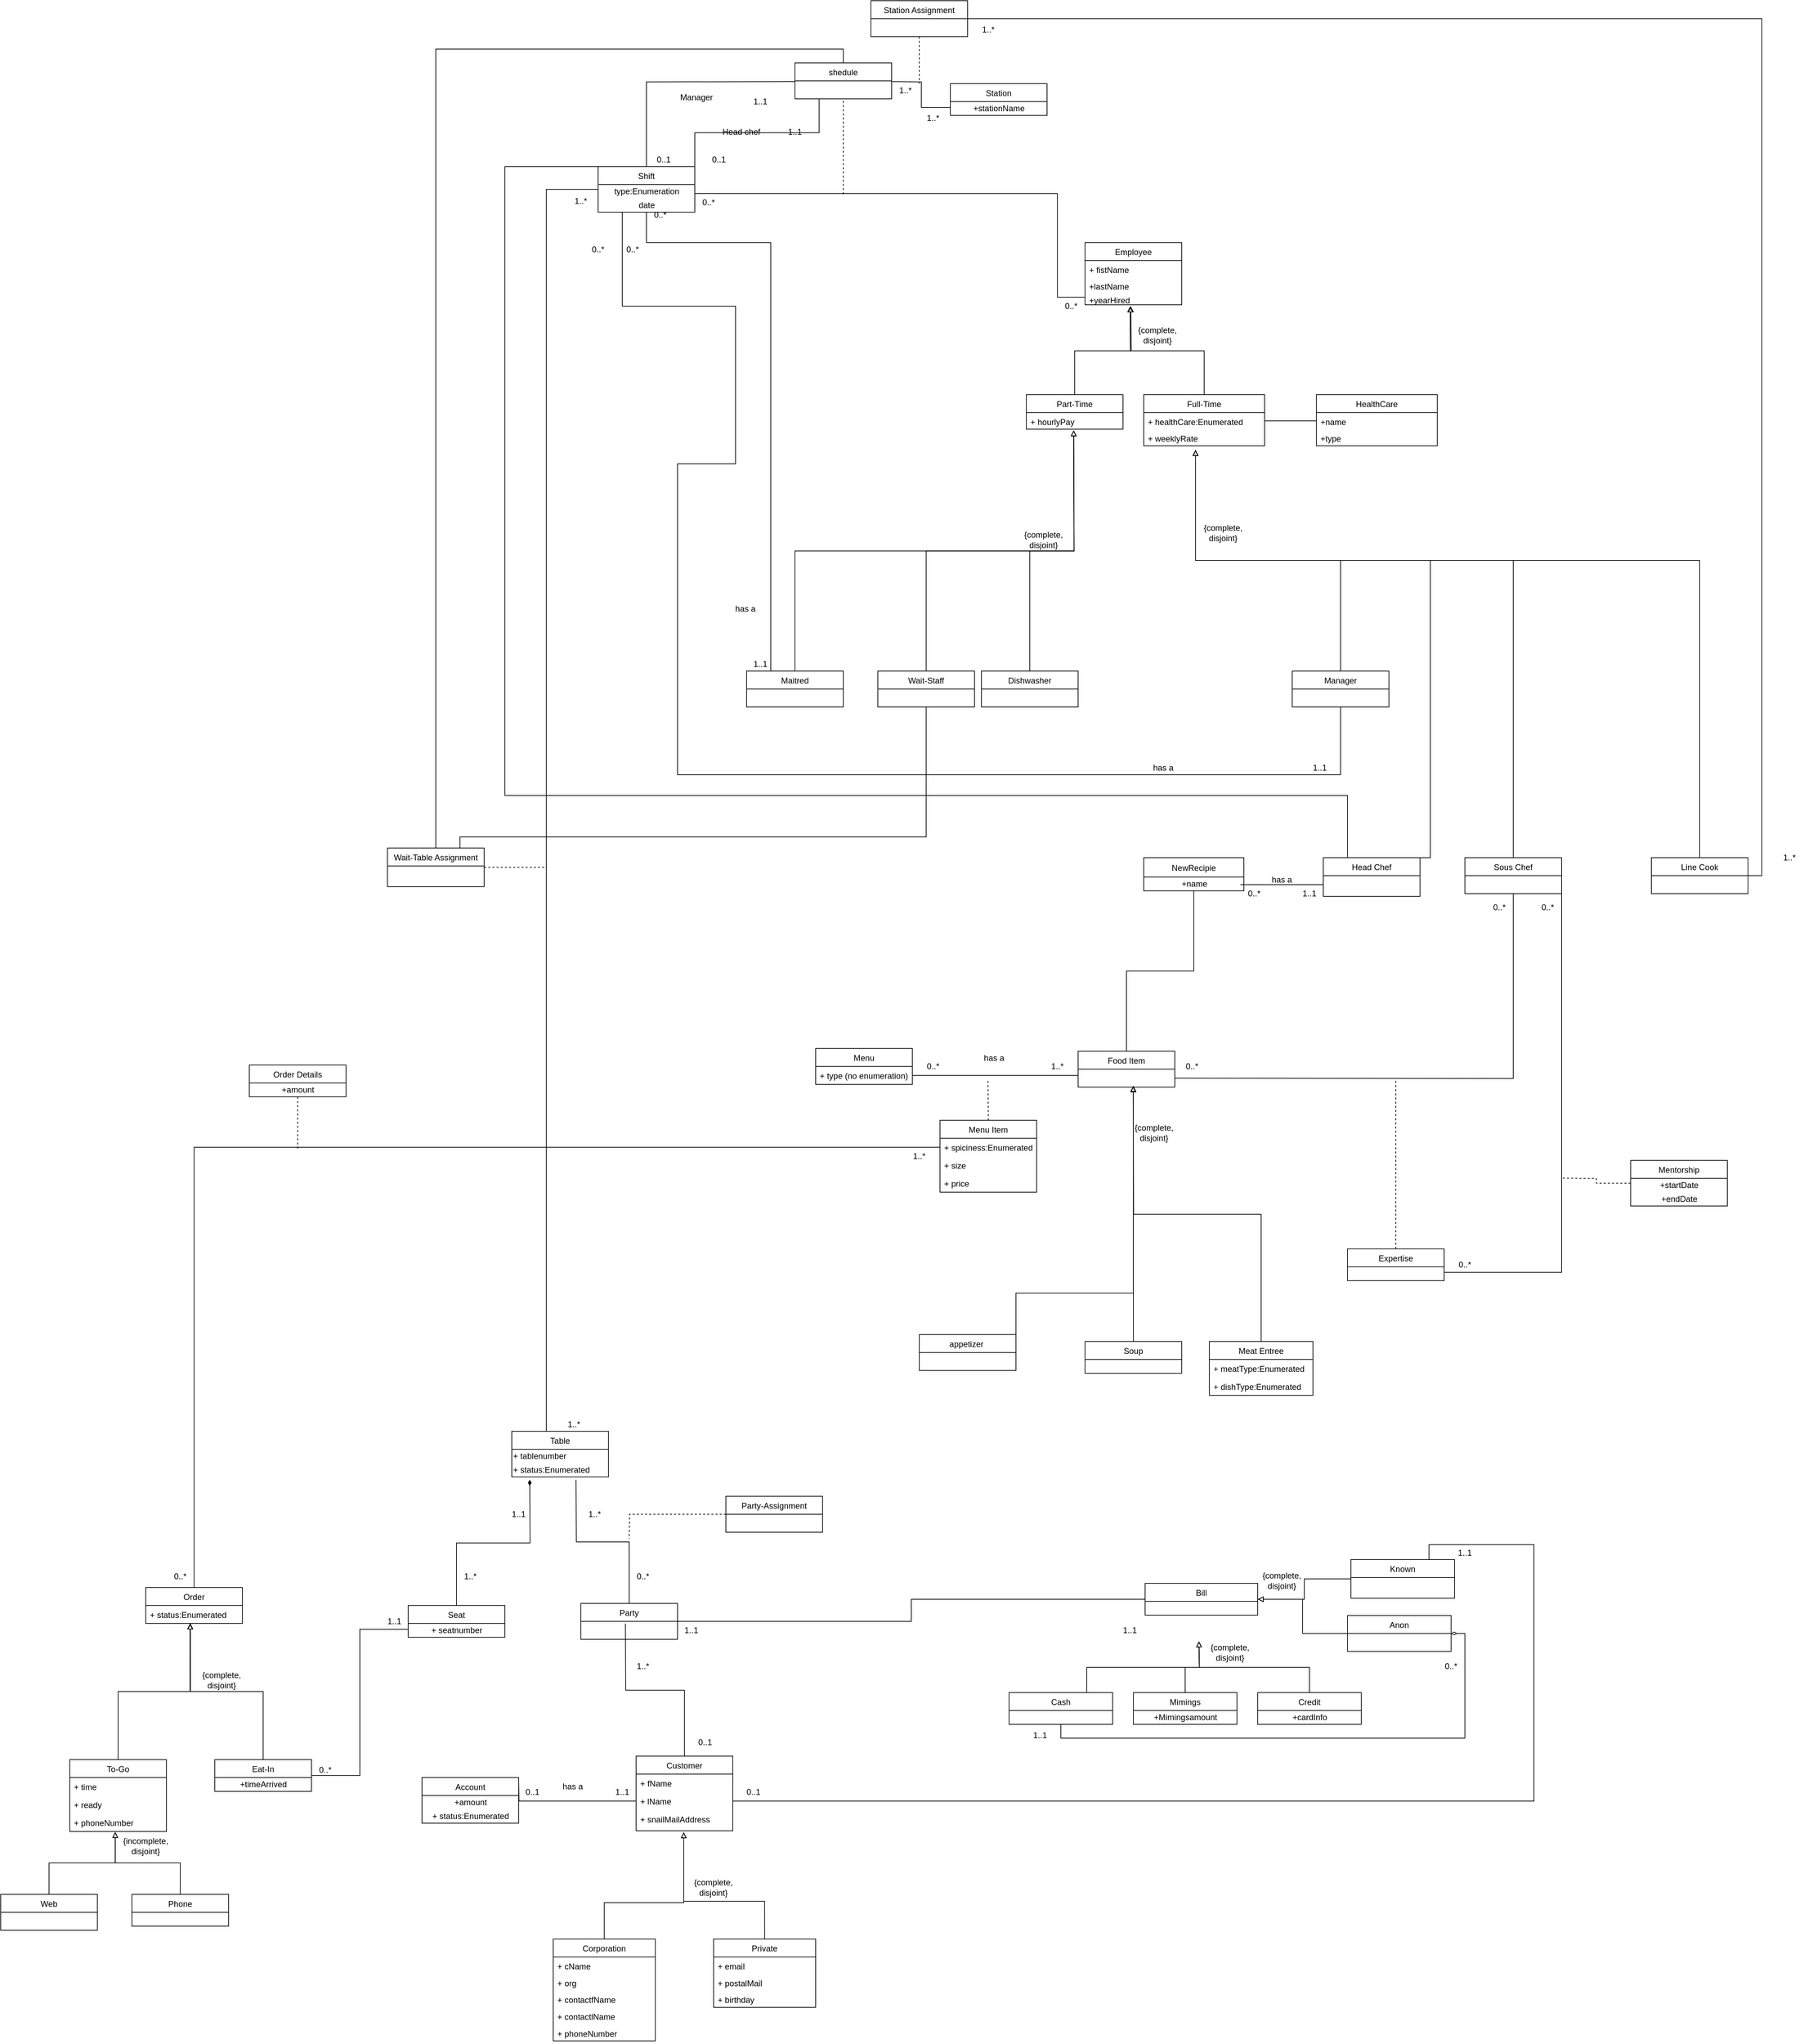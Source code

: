 <mxfile version="13.0.7" type="google"><diagram id="MwcvELgsX6Zn4uY6KWH2" name="Page-1"><mxGraphModel dx="3373" dy="931" grid="1" gridSize="10" guides="1" tooltips="1" connect="1" arrows="1" fold="1" page="1" pageScale="1" pageWidth="850" pageHeight="1100" math="0" shadow="0"><root><mxCell id="0"/><mxCell id="1" parent="0"/><mxCell id="nKFcfsH71KI-fY6mwPMk-214" style="edgeStyle=orthogonalEdgeStyle;rounded=0;orthogonalLoop=1;jettySize=auto;html=1;exitX=0.5;exitY=0;exitDx=0;exitDy=0;entryX=0.49;entryY=0.984;entryDx=0;entryDy=0;entryPerimeter=0;endArrow=block;endFill=0;" parent="1" source="nKFcfsH71KI-fY6mwPMk-61" edge="1"><mxGeometry relative="1" as="geometry"><mxPoint x="163.6" y="851.584" as="targetPoint"/></mxGeometry></mxCell><mxCell id="nKFcfsH71KI-fY6mwPMk-215" style="edgeStyle=orthogonalEdgeStyle;rounded=0;orthogonalLoop=1;jettySize=auto;html=1;exitX=0.25;exitY=0;exitDx=0;exitDy=0;endArrow=none;endFill=0;entryX=0.5;entryY=1;entryDx=0;entryDy=0;" parent="1" source="nKFcfsH71KI-fY6mwPMk-61" target="nKFcfsH71KI-fY6mwPMk-175" edge="1"><mxGeometry relative="1" as="geometry"><mxPoint x="-270" y="680" as="targetPoint"/><Array as="points"><mxPoint x="-275" y="580"/><mxPoint x="-455" y="580"/></Array></mxGeometry></mxCell><mxCell id="nKFcfsH71KI-fY6mwPMk-216" style="edgeStyle=orthogonalEdgeStyle;rounded=0;orthogonalLoop=1;jettySize=auto;html=1;exitX=0.5;exitY=0;exitDx=0;exitDy=0;entryX=0.49;entryY=0.984;entryDx=0;entryDy=0;entryPerimeter=0;endArrow=block;endFill=0;" parent="1" source="nKFcfsH71KI-fY6mwPMk-65" edge="1"><mxGeometry relative="1" as="geometry"><mxPoint x="163.6" y="851.584" as="targetPoint"/></mxGeometry></mxCell><mxCell id="nKFcfsH71KI-fY6mwPMk-198" style="edgeStyle=orthogonalEdgeStyle;rounded=0;orthogonalLoop=1;jettySize=auto;html=1;exitX=0.5;exitY=0;exitDx=0;exitDy=0;entryX=0.474;entryY=1.007;entryDx=0;entryDy=0;entryPerimeter=0;endArrow=block;endFill=0;" parent="1" source="nKFcfsH71KI-fY6mwPMk-41" edge="1"><mxGeometry relative="1" as="geometry"><mxPoint x="246.36" y="672.182" as="targetPoint"/></mxGeometry></mxCell><mxCell id="IHu0txsX5G5Um1qbvMZY-5" style="edgeStyle=orthogonalEdgeStyle;rounded=0;orthogonalLoop=1;jettySize=auto;html=1;exitX=0.5;exitY=0;exitDx=0;exitDy=0;entryX=0.5;entryY=0;entryDx=0;entryDy=0;endArrow=none;endFill=0;" parent="1" source="PftzBVnyDFBIEr5MXht_-16" target="jdbwQuLXzwEk9MuM_XZ4-80" edge="1"><mxGeometry relative="1" as="geometry"/></mxCell><mxCell id="PftzBVnyDFBIEr5MXht_-16" value="shedule" style="swimlane;fontStyle=0;childLayout=stackLayout;horizontal=1;startSize=26;fillColor=none;horizontalStack=0;resizeParent=1;resizeParentMax=0;resizeLast=0;collapsible=1;marginBottom=0;" parent="1" vertex="1"><mxGeometry x="-240" y="320" width="140" height="52" as="geometry"/></mxCell><mxCell id="nKFcfsH71KI-fY6mwPMk-41" value="Part-Time" style="swimlane;fontStyle=0;childLayout=stackLayout;horizontal=1;startSize=26;fillColor=none;horizontalStack=0;resizeParent=1;resizeParentMax=0;resizeLast=0;collapsible=1;marginBottom=0;" parent="1" vertex="1"><mxGeometry x="95" y="800" width="140" height="50" as="geometry"/></mxCell><mxCell id="WU8imaBLGD_LG1Q3bt4T-7" value="+ hourlyPay" style="text;strokeColor=none;fillColor=none;align=left;verticalAlign=top;spacingLeft=4;spacingRight=4;overflow=hidden;rotatable=0;points=[[0,0.5],[1,0.5]];portConstraint=eastwest;" parent="nKFcfsH71KI-fY6mwPMk-41" vertex="1"><mxGeometry y="26" width="140" height="24" as="geometry"/></mxCell><mxCell id="nKFcfsH71KI-fY6mwPMk-197" style="edgeStyle=orthogonalEdgeStyle;rounded=0;orthogonalLoop=1;jettySize=auto;html=1;exitX=0.5;exitY=0;exitDx=0;exitDy=0;entryX=0.466;entryY=1.007;entryDx=0;entryDy=0;entryPerimeter=0;endArrow=block;endFill=0;" parent="1" source="nKFcfsH71KI-fY6mwPMk-45" edge="1"><mxGeometry relative="1" as="geometry"><mxPoint x="245.24" y="672.182" as="targetPoint"/></mxGeometry></mxCell><mxCell id="nKFcfsH71KI-fY6mwPMk-45" value="Full-Time" style="swimlane;fontStyle=0;childLayout=stackLayout;horizontal=1;startSize=26;fillColor=none;horizontalStack=0;resizeParent=1;resizeParentMax=0;resizeLast=0;collapsible=1;marginBottom=0;" parent="1" vertex="1"><mxGeometry x="265" y="800" width="175" height="74" as="geometry"/></mxCell><mxCell id="WU8imaBLGD_LG1Q3bt4T-4" value="+ healthCare:Enumerated" style="text;strokeColor=none;fillColor=none;align=left;verticalAlign=top;spacingLeft=4;spacingRight=4;overflow=hidden;rotatable=0;points=[[0,0.5],[1,0.5]];portConstraint=eastwest;" parent="nKFcfsH71KI-fY6mwPMk-45" vertex="1"><mxGeometry y="26" width="175" height="24" as="geometry"/></mxCell><mxCell id="T7_5PBwWSM-jDNDJQQ1z-2" value="+ weeklyRate&#xA;" style="text;strokeColor=none;fillColor=none;align=left;verticalAlign=top;spacingLeft=4;spacingRight=4;overflow=hidden;rotatable=0;points=[[0,0.5],[1,0.5]];portConstraint=eastwest;" parent="nKFcfsH71KI-fY6mwPMk-45" vertex="1"><mxGeometry y="50" width="175" height="24" as="geometry"/></mxCell><mxCell id="nKFcfsH71KI-fY6mwPMk-201" style="edgeStyle=orthogonalEdgeStyle;rounded=0;orthogonalLoop=1;jettySize=auto;html=1;exitX=0.5;exitY=0;exitDx=0;exitDy=0;dashed=1;endArrow=none;endFill=0;" parent="1" source="nKFcfsH71KI-fY6mwPMk-81" edge="1"><mxGeometry relative="1" as="geometry"><mxPoint x="39.529" y="1790" as="targetPoint"/></mxGeometry></mxCell><mxCell id="nKFcfsH71KI-fY6mwPMk-341" style="edgeStyle=orthogonalEdgeStyle;rounded=0;orthogonalLoop=1;jettySize=auto;html=1;exitX=0.5;exitY=0;exitDx=0;exitDy=0;entryX=0.461;entryY=1.011;entryDx=0;entryDy=0;entryPerimeter=0;startArrow=none;startFill=0;endArrow=none;endFill=0;" parent="1" source="nKFcfsH71KI-fY6mwPMk-17" edge="1"><mxGeometry relative="1" as="geometry"><mxPoint x="-485.46" y="2578.286" as="targetPoint"/></mxGeometry></mxCell><mxCell id="nKFcfsH71KI-fY6mwPMk-158" style="edgeStyle=orthogonalEdgeStyle;rounded=0;orthogonalLoop=1;jettySize=auto;html=1;exitX=1;exitY=0.5;exitDx=0;exitDy=0;entryX=0;entryY=0.5;entryDx=0;entryDy=0;endArrow=none;endFill=0;" parent="1" edge="1"><mxGeometry relative="1" as="geometry"><mxPoint x="405.0" y="1509.0" as="sourcePoint"/><mxPoint x="525.0" y="1509.0" as="targetPoint"/></mxGeometry></mxCell><mxCell id="nKFcfsH71KI-fY6mwPMk-163" style="edgeStyle=orthogonalEdgeStyle;rounded=0;orthogonalLoop=1;jettySize=auto;html=1;exitX=1;exitY=0.5;exitDx=0;exitDy=0;entryX=0;entryY=0.5;entryDx=0;entryDy=0;endArrow=none;endFill=0;" parent="1" edge="1"><mxGeometry relative="1" as="geometry"><mxPoint x="170.0" y="1785.0" as="targetPoint"/><mxPoint x="-70.0" y="1785.0" as="sourcePoint"/></mxGeometry></mxCell><mxCell id="nKFcfsH71KI-fY6mwPMk-193" style="edgeStyle=orthogonalEdgeStyle;rounded=0;orthogonalLoop=1;jettySize=auto;html=1;exitX=0.5;exitY=0;exitDx=0;exitDy=0;endArrow=block;endFill=0;" parent="1" source="nKFcfsH71KI-fY6mwPMk-53" edge="1"><mxGeometry relative="1" as="geometry"><mxPoint x="340" y="880" as="targetPoint"/><Array as="points"><mxPoint x="800" y="1040"/><mxPoint x="340" y="1040"/></Array></mxGeometry></mxCell><mxCell id="nKFcfsH71KI-fY6mwPMk-195" style="edgeStyle=orthogonalEdgeStyle;rounded=0;orthogonalLoop=1;jettySize=auto;html=1;exitX=0.5;exitY=0;exitDx=0;exitDy=0;endArrow=block;endFill=0;" parent="1" source="nKFcfsH71KI-fY6mwPMk-57" edge="1"><mxGeometry relative="1" as="geometry"><mxPoint x="340" y="880" as="targetPoint"/><Array as="points"><mxPoint x="1070" y="1040"/><mxPoint x="340" y="1040"/></Array></mxGeometry></mxCell><mxCell id="nKFcfsH71KI-fY6mwPMk-184" style="edgeStyle=orthogonalEdgeStyle;rounded=0;orthogonalLoop=1;jettySize=auto;html=1;entryX=0;entryY=0.5;entryDx=0;entryDy=0;endArrow=none;endFill=0;exitX=1;exitY=0.75;exitDx=0;exitDy=0;" parent="1" source="nKFcfsH71KI-fY6mwPMk-175" edge="1"><mxGeometry relative="1" as="geometry"><mxPoint x="180.0" y="659.0" as="targetPoint"/><mxPoint x="-190" y="659" as="sourcePoint"/><Array as="points"><mxPoint x="140" y="509"/><mxPoint x="140" y="659"/></Array></mxGeometry></mxCell><mxCell id="jdbwQuLXzwEk9MuM_XZ4-138" value="Station" style="swimlane;fontStyle=0;childLayout=stackLayout;horizontal=1;startSize=26;fillColor=none;horizontalStack=0;resizeParent=1;resizeParentMax=0;resizeLast=0;collapsible=1;marginBottom=0;" parent="1" vertex="1"><mxGeometry x="-15" y="350" width="140" height="46" as="geometry"/></mxCell><mxCell id="PftzBVnyDFBIEr5MXht_-13" value="+stationName" style="text;html=1;align=center;verticalAlign=middle;resizable=0;points=[];autosize=1;" parent="jdbwQuLXzwEk9MuM_XZ4-138" vertex="1"><mxGeometry y="26" width="140" height="20" as="geometry"/></mxCell><mxCell id="jdbwQuLXzwEk9MuM_XZ4-143" style="edgeStyle=orthogonalEdgeStyle;rounded=0;orthogonalLoop=1;jettySize=auto;html=1;exitX=0.5;exitY=1;exitDx=0;exitDy=0;endArrow=none;endFill=0;dashed=1;entryX=1;entryY=0;entryDx=0;entryDy=0;" parent="1" source="jdbwQuLXzwEk9MuM_XZ4-140" target="svCKpQoBUSVHXnyKAFU7-6" edge="1"><mxGeometry relative="1" as="geometry"><mxPoint x="-60" y="390" as="targetPoint"/></mxGeometry></mxCell><mxCell id="jdbwQuLXzwEk9MuM_XZ4-140" value="Station Assignment" style="swimlane;fontStyle=0;childLayout=stackLayout;horizontal=1;startSize=26;fillColor=none;horizontalStack=0;resizeParent=1;resizeParentMax=0;resizeLast=0;collapsible=1;marginBottom=0;" parent="1" vertex="1"><mxGeometry x="-130" y="230" width="140" height="52" as="geometry"/></mxCell><mxCell id="nKFcfsH71KI-fY6mwPMk-37" value="Employee" style="swimlane;fontStyle=0;childLayout=stackLayout;horizontal=1;startSize=26;fillColor=none;horizontalStack=0;resizeParent=1;resizeParentMax=0;resizeLast=0;collapsible=1;marginBottom=0;" parent="1" vertex="1"><mxGeometry x="180" y="580" width="140" height="90" as="geometry"/></mxCell><mxCell id="b6PiH4OIl_qqYy54yDET-7" value="+ fistName&#xA;" style="text;strokeColor=none;fillColor=none;align=left;verticalAlign=top;spacingLeft=4;spacingRight=4;overflow=hidden;rotatable=0;points=[[0,0.5],[1,0.5]];portConstraint=eastwest;" parent="nKFcfsH71KI-fY6mwPMk-37" vertex="1"><mxGeometry y="26" width="140" height="24" as="geometry"/></mxCell><mxCell id="0a_YUIysGaU-UfMyRfZR-1" value="+lastName&#xA;" style="text;strokeColor=none;fillColor=none;align=left;verticalAlign=top;spacingLeft=4;spacingRight=4;overflow=hidden;rotatable=0;points=[[0,0.5],[1,0.5]];portConstraint=eastwest;" parent="nKFcfsH71KI-fY6mwPMk-37" vertex="1"><mxGeometry y="50" width="140" height="20" as="geometry"/></mxCell><mxCell id="b6PiH4OIl_qqYy54yDET-6" value="+yearHired&#xA;" style="text;strokeColor=none;fillColor=none;align=left;verticalAlign=top;spacingLeft=4;spacingRight=4;overflow=hidden;rotatable=0;points=[[0,0.5],[1,0.5]];portConstraint=eastwest;" parent="nKFcfsH71KI-fY6mwPMk-37" vertex="1"><mxGeometry y="70" width="140" height="20" as="geometry"/></mxCell><mxCell id="IHu0txsX5G5Um1qbvMZY-6" style="edgeStyle=orthogonalEdgeStyle;rounded=0;orthogonalLoop=1;jettySize=auto;html=1;exitX=0.5;exitY=1;exitDx=0;exitDy=0;entryX=0.75;entryY=0;entryDx=0;entryDy=0;endArrow=none;endFill=0;" parent="1" source="nKFcfsH71KI-fY6mwPMk-65" target="jdbwQuLXzwEk9MuM_XZ4-80" edge="1"><mxGeometry relative="1" as="geometry"><Array as="points"><mxPoint x="-50" y="1440"/><mxPoint x="-725" y="1440"/></Array></mxGeometry></mxCell><mxCell id="nKFcfsH71KI-fY6mwPMk-65" value="Wait-Staff" style="swimlane;fontStyle=0;childLayout=stackLayout;horizontal=1;startSize=26;fillColor=none;horizontalStack=0;resizeParent=1;resizeParentMax=0;resizeLast=0;collapsible=1;marginBottom=0;" parent="1" vertex="1"><mxGeometry x="-120" y="1200" width="140" height="52" as="geometry"/></mxCell><mxCell id="nKFcfsH71KI-fY6mwPMk-217" style="edgeStyle=orthogonalEdgeStyle;rounded=0;orthogonalLoop=1;jettySize=auto;html=1;exitX=0.5;exitY=0;exitDx=0;exitDy=0;entryX=0.49;entryY=0.984;entryDx=0;entryDy=0;entryPerimeter=0;endArrow=block;endFill=0;" parent="1" source="nKFcfsH71KI-fY6mwPMk-73" edge="1"><mxGeometry relative="1" as="geometry"><mxPoint x="163.6" y="851.584" as="targetPoint"/></mxGeometry></mxCell><mxCell id="nKFcfsH71KI-fY6mwPMk-73" value="Dishwasher" style="swimlane;fontStyle=0;childLayout=stackLayout;horizontal=1;startSize=26;fillColor=none;horizontalStack=0;resizeParent=1;resizeParentMax=0;resizeLast=0;collapsible=1;marginBottom=0;" parent="1" vertex="1"><mxGeometry x="30" y="1200" width="140" height="52" as="geometry"/></mxCell><mxCell id="nKFcfsH71KI-fY6mwPMk-61" value="Maitred" style="swimlane;fontStyle=0;childLayout=stackLayout;horizontal=1;startSize=26;fillColor=none;horizontalStack=0;resizeParent=1;resizeParentMax=0;resizeLast=0;collapsible=1;marginBottom=0;" parent="1" vertex="1"><mxGeometry x="-310" y="1200" width="140" height="52" as="geometry"/></mxCell><mxCell id="jdbwQuLXzwEk9MuM_XZ4-92" style="edgeStyle=orthogonalEdgeStyle;rounded=0;orthogonalLoop=1;jettySize=auto;html=1;exitX=0;exitY=0.5;exitDx=0;exitDy=0;endArrow=none;endFill=0;entryX=0.5;entryY=0;entryDx=0;entryDy=0;" parent="1" source="nKFcfsH71KI-fY6mwPMk-175" target="nKFcfsH71KI-fY6mwPMk-5" edge="1"><mxGeometry relative="1" as="geometry"><mxPoint x="-630" y="1770" as="targetPoint"/><Array as="points"><mxPoint x="-600" y="503"/><mxPoint x="-600" y="2300"/></Array></mxGeometry></mxCell><mxCell id="aTBkcnHRcd3UnKKIauHF-32" style="edgeStyle=orthogonalEdgeStyle;rounded=0;orthogonalLoop=1;jettySize=auto;html=1;exitX=1;exitY=0;exitDx=0;exitDy=0;endArrow=none;endFill=0;entryX=0.25;entryY=1;entryDx=0;entryDy=0;" parent="1" source="nKFcfsH71KI-fY6mwPMk-175" target="PftzBVnyDFBIEr5MXht_-16" edge="1"><mxGeometry relative="1" as="geometry"><mxPoint x="-210" y="400" as="targetPoint"/></mxGeometry></mxCell><mxCell id="nKFcfsH71KI-fY6mwPMk-175" value="Shift" style="swimlane;fontStyle=0;childLayout=stackLayout;horizontal=1;startSize=26;fillColor=none;horizontalStack=0;resizeParent=1;resizeParentMax=0;resizeLast=0;collapsible=1;marginBottom=0;" parent="1" vertex="1"><mxGeometry x="-525" y="470" width="140" height="66" as="geometry"/></mxCell><mxCell id="aTBkcnHRcd3UnKKIauHF-5" value="type:Enumeration" style="text;html=1;align=center;verticalAlign=middle;resizable=0;points=[];autosize=1;" parent="nKFcfsH71KI-fY6mwPMk-175" vertex="1"><mxGeometry y="26" width="140" height="20" as="geometry"/></mxCell><mxCell id="cLsbSFiry9u1IkH3fItS-1" value="date" style="text;html=1;align=center;verticalAlign=middle;resizable=0;points=[];autosize=1;" parent="nKFcfsH71KI-fY6mwPMk-175" vertex="1"><mxGeometry y="46" width="140" height="20" as="geometry"/></mxCell><mxCell id="jdbwQuLXzwEk9MuM_XZ4-97" style="edgeStyle=orthogonalEdgeStyle;rounded=0;orthogonalLoop=1;jettySize=auto;html=1;exitX=1;exitY=1;exitDx=0;exitDy=0;entryX=1;entryY=0.5;entryDx=0;entryDy=0;endArrow=none;endFill=0;" parent="1" source="nKFcfsH71KI-fY6mwPMk-53" edge="1"><mxGeometry relative="1" as="geometry"><mxPoint x="700" y="2075.0" as="targetPoint"/><Array as="points"><mxPoint x="870" y="2070"/><mxPoint x="700" y="2070"/></Array></mxGeometry></mxCell><mxCell id="nKFcfsH71KI-fY6mwPMk-53" value="Sous Chef" style="swimlane;fontStyle=0;childLayout=stackLayout;horizontal=1;startSize=26;fillColor=none;horizontalStack=0;resizeParent=1;resizeParentMax=0;resizeLast=0;collapsible=1;marginBottom=0;" parent="1" vertex="1"><mxGeometry x="730" y="1470" width="140" height="52" as="geometry"/></mxCell><mxCell id="jdbwQuLXzwEk9MuM_XZ4-144" style="edgeStyle=orthogonalEdgeStyle;rounded=0;orthogonalLoop=1;jettySize=auto;html=1;exitX=1;exitY=0.5;exitDx=0;exitDy=0;entryX=1;entryY=0.5;entryDx=0;entryDy=0;endArrow=none;endFill=0;" parent="1" source="nKFcfsH71KI-fY6mwPMk-57" target="jdbwQuLXzwEk9MuM_XZ4-140" edge="1"><mxGeometry relative="1" as="geometry"/></mxCell><mxCell id="nKFcfsH71KI-fY6mwPMk-57" value="Line Cook" style="swimlane;fontStyle=0;childLayout=stackLayout;horizontal=1;startSize=26;fillColor=none;horizontalStack=0;resizeParent=1;resizeParentMax=0;resizeLast=0;collapsible=1;marginBottom=0;" parent="1" vertex="1"><mxGeometry x="1000" y="1470" width="140" height="52" as="geometry"/></mxCell><mxCell id="nKFcfsH71KI-fY6mwPMk-221" style="edgeStyle=orthogonalEdgeStyle;rounded=0;orthogonalLoop=1;jettySize=auto;html=1;exitX=0.5;exitY=0;exitDx=0;exitDy=0;startArrow=none;startFill=0;endArrow=block;endFill=0;" parent="1" source="nKFcfsH71KI-fY6mwPMk-69" edge="1"><mxGeometry relative="1" as="geometry"><mxPoint x="340" y="880" as="targetPoint"/><Array as="points"><mxPoint x="550" y="1040"/><mxPoint x="340" y="1040"/></Array></mxGeometry></mxCell><mxCell id="nKFcfsH71KI-fY6mwPMk-227" style="edgeStyle=orthogonalEdgeStyle;rounded=0;orthogonalLoop=1;jettySize=auto;html=1;exitX=0.5;exitY=1;exitDx=0;exitDy=0;startArrow=none;startFill=0;endArrow=none;endFill=0;entryX=0.25;entryY=1;entryDx=0;entryDy=0;" parent="1" source="nKFcfsH71KI-fY6mwPMk-69" target="nKFcfsH71KI-fY6mwPMk-175" edge="1"><mxGeometry relative="1" as="geometry"><mxPoint x="-326" y="690" as="targetPoint"/><Array as="points"><mxPoint x="550" y="1350"/><mxPoint x="-410" y="1350"/><mxPoint x="-410" y="900"/><mxPoint x="-326" y="900"/><mxPoint x="-326" y="672"/></Array></mxGeometry></mxCell><mxCell id="nKFcfsH71KI-fY6mwPMk-69" value="Manager" style="swimlane;fontStyle=0;childLayout=stackLayout;horizontal=1;startSize=26;fillColor=none;horizontalStack=0;resizeParent=1;resizeParentMax=0;resizeLast=0;collapsible=1;marginBottom=0;" parent="1" vertex="1"><mxGeometry x="480" y="1200" width="140" height="52" as="geometry"/></mxCell><mxCell id="nKFcfsH71KI-fY6mwPMk-272" style="edgeStyle=orthogonalEdgeStyle;rounded=0;orthogonalLoop=1;jettySize=auto;html=1;exitX=0.5;exitY=0;exitDx=0;exitDy=0;startArrow=none;startFill=0;endArrow=block;endFill=0;entryX=0.571;entryY=1.016;entryDx=0;entryDy=0;entryPerimeter=0;" parent="1" edge="1"><mxGeometry relative="1" as="geometry"><mxPoint x="249.94" y="1800.416" as="targetPoint"/><mxPoint x="80" y="2170" as="sourcePoint"/><Array as="points"><mxPoint x="80" y="2100"/><mxPoint x="250" y="2100"/></Array></mxGeometry></mxCell><mxCell id="nKFcfsH71KI-fY6mwPMk-273" style="edgeStyle=orthogonalEdgeStyle;rounded=0;orthogonalLoop=1;jettySize=auto;html=1;startArrow=none;startFill=0;endArrow=block;endFill=0;" parent="1" source="nKFcfsH71KI-fY6mwPMk-93" edge="1"><mxGeometry relative="1" as="geometry"><mxPoint x="250" y="1800" as="targetPoint"/></mxGeometry></mxCell><mxCell id="nKFcfsH71KI-fY6mwPMk-274" style="edgeStyle=orthogonalEdgeStyle;rounded=0;orthogonalLoop=1;jettySize=auto;html=1;exitX=0.5;exitY=0;exitDx=0;exitDy=0;entryX=0.57;entryY=1.035;entryDx=0;entryDy=0;entryPerimeter=0;startArrow=none;startFill=0;endArrow=block;endFill=0;" parent="1" source="nKFcfsH71KI-fY6mwPMk-97" edge="1"><mxGeometry relative="1" as="geometry"><mxPoint x="249.8" y="1800.91" as="targetPoint"/></mxGeometry></mxCell><mxCell id="nKFcfsH71KI-fY6mwPMk-222" value="{complete, disjoint}" style="text;html=1;strokeColor=none;fillColor=none;align=center;verticalAlign=middle;whiteSpace=wrap;rounded=0;" parent="1" vertex="1"><mxGeometry x="360" y="990" width="40" height="20" as="geometry"/></mxCell><mxCell id="nKFcfsH71KI-fY6mwPMk-224" value="{complete, disjoint}" style="text;html=1;strokeColor=none;fillColor=none;align=center;verticalAlign=middle;whiteSpace=wrap;rounded=0;" parent="1" vertex="1"><mxGeometry x="100" y="1000" width="40" height="20" as="geometry"/></mxCell><mxCell id="nKFcfsH71KI-fY6mwPMk-225" value="{complete, disjoint}" style="text;html=1;strokeColor=none;fillColor=none;align=center;verticalAlign=middle;whiteSpace=wrap;rounded=0;" parent="1" vertex="1"><mxGeometry x="265" y="704" width="40" height="20" as="geometry"/></mxCell><mxCell id="nKFcfsH71KI-fY6mwPMk-239" style="edgeStyle=orthogonalEdgeStyle;rounded=0;orthogonalLoop=1;jettySize=auto;html=1;exitX=1;exitY=0.5;exitDx=0;exitDy=0;entryX=0;entryY=0.5;entryDx=0;entryDy=0;startArrow=none;startFill=0;endArrow=none;endFill=0;" parent="1" target="nKFcfsH71KI-fY6mwPMk-19" edge="1"><mxGeometry relative="1" as="geometry"><mxPoint x="-640" y="2809.0" as="sourcePoint"/></mxGeometry></mxCell><mxCell id="IHu0txsX5G5Um1qbvMZY-16" value="HealthCare" style="swimlane;fontStyle=0;childLayout=stackLayout;horizontal=1;startSize=26;fillColor=none;horizontalStack=0;resizeParent=1;resizeParentMax=0;resizeLast=0;collapsible=1;marginBottom=0;" parent="1" vertex="1"><mxGeometry x="515" y="800" width="175" height="74" as="geometry"/></mxCell><mxCell id="IHu0txsX5G5Um1qbvMZY-17" value="+name" style="text;strokeColor=none;fillColor=none;align=left;verticalAlign=top;spacingLeft=4;spacingRight=4;overflow=hidden;rotatable=0;points=[[0,0.5],[1,0.5]];portConstraint=eastwest;" parent="IHu0txsX5G5Um1qbvMZY-16" vertex="1"><mxGeometry y="26" width="175" height="24" as="geometry"/></mxCell><mxCell id="IHu0txsX5G5Um1qbvMZY-18" value="+type" style="text;strokeColor=none;fillColor=none;align=left;verticalAlign=top;spacingLeft=4;spacingRight=4;overflow=hidden;rotatable=0;points=[[0,0.5],[1,0.5]];portConstraint=eastwest;" parent="IHu0txsX5G5Um1qbvMZY-16" vertex="1"><mxGeometry y="50" width="175" height="24" as="geometry"/></mxCell><mxCell id="nKFcfsH71KI-fY6mwPMk-141" value="Food Item" style="swimlane;fontStyle=0;childLayout=stackLayout;horizontal=1;startSize=26;fillColor=none;horizontalStack=0;resizeParent=1;resizeParentMax=0;resizeLast=0;collapsible=1;marginBottom=0;" parent="1" vertex="1"><mxGeometry x="170" y="1750" width="140" height="52" as="geometry"/></mxCell><mxCell id="jdbwQuLXzwEk9MuM_XZ4-88" style="edgeStyle=orthogonalEdgeStyle;rounded=0;orthogonalLoop=1;jettySize=auto;html=1;exitX=0.5;exitY=1;exitDx=0;exitDy=0;dashed=1;endArrow=none;endFill=0;" parent="1" source="jdbwQuLXzwEk9MuM_XZ4-85" edge="1"><mxGeometry relative="1" as="geometry"><mxPoint x="-959.977" y="1892" as="targetPoint"/></mxGeometry></mxCell><mxCell id="jdbwQuLXzwEk9MuM_XZ4-85" value="Order Details" style="swimlane;fontStyle=0;childLayout=stackLayout;horizontal=1;startSize=26;fillColor=none;horizontalStack=0;resizeParent=1;resizeParentMax=0;resizeLast=0;collapsible=1;marginBottom=0;" parent="1" vertex="1"><mxGeometry x="-1030" y="1770" width="140" height="46" as="geometry"/></mxCell><mxCell id="IHu0txsX5G5Um1qbvMZY-15" value="+amount" style="text;html=1;align=center;verticalAlign=middle;resizable=0;points=[];autosize=1;" parent="jdbwQuLXzwEk9MuM_XZ4-85" vertex="1"><mxGeometry y="26" width="140" height="20" as="geometry"/></mxCell><mxCell id="jdbwQuLXzwEk9MuM_XZ4-145" style="edgeStyle=orthogonalEdgeStyle;rounded=0;orthogonalLoop=1;jettySize=auto;html=1;exitX=0.25;exitY=0;exitDx=0;exitDy=0;endArrow=none;endFill=0;entryX=0;entryY=0;entryDx=0;entryDy=0;" parent="1" source="nKFcfsH71KI-fY6mwPMk-49" target="nKFcfsH71KI-fY6mwPMk-175" edge="1"><mxGeometry relative="1" as="geometry"><mxPoint x="-880" y="800" as="targetPoint"/><Array as="points"><mxPoint x="560" y="1380"/><mxPoint x="-660" y="1380"/><mxPoint x="-660" y="470"/></Array></mxGeometry></mxCell><mxCell id="IHu0txsX5G5Um1qbvMZY-3" style="edgeStyle=orthogonalEdgeStyle;rounded=0;orthogonalLoop=1;jettySize=auto;html=1;exitX=0.5;exitY=0;exitDx=0;exitDy=0;endArrow=block;endFill=0;" parent="1" source="nKFcfsH71KI-fY6mwPMk-49" edge="1"><mxGeometry relative="1" as="geometry"><mxPoint x="340" y="880" as="targetPoint"/><Array as="points"><mxPoint x="680" y="1470"/><mxPoint x="680" y="1040"/><mxPoint x="340" y="1040"/></Array></mxGeometry></mxCell><mxCell id="nKFcfsH71KI-fY6mwPMk-49" value="Head Chef" style="swimlane;fontStyle=0;childLayout=stackLayout;horizontal=1;startSize=26;fillColor=none;horizontalStack=0;resizeParent=1;resizeParentMax=0;resizeLast=0;collapsible=1;marginBottom=0;" parent="1" vertex="1"><mxGeometry x="525" y="1470" width="140" height="56" as="geometry"/></mxCell><mxCell id="aTBkcnHRcd3UnKKIauHF-6" style="edgeStyle=orthogonalEdgeStyle;rounded=0;orthogonalLoop=1;jettySize=auto;html=1;exitX=0.5;exitY=1;exitDx=0;exitDy=0;entryX=0.5;entryY=0;entryDx=0;entryDy=0;endArrow=none;endFill=0;" parent="1" source="nKFcfsH71KI-fY6mwPMk-153" target="nKFcfsH71KI-fY6mwPMk-141" edge="1"><mxGeometry relative="1" as="geometry"/></mxCell><mxCell id="nKFcfsH71KI-fY6mwPMk-153" value="NewRecipie" style="swimlane;fontStyle=0;childLayout=stackLayout;horizontal=1;startSize=28;fillColor=none;horizontalStack=0;resizeParent=1;resizeParentMax=0;resizeLast=0;collapsible=1;marginBottom=0;" parent="1" vertex="1"><mxGeometry x="265" y="1470" width="145" height="48" as="geometry"/></mxCell><mxCell id="PftzBVnyDFBIEr5MXht_-20" value="+name" style="text;html=1;align=center;verticalAlign=middle;resizable=0;points=[];autosize=1;" parent="nKFcfsH71KI-fY6mwPMk-153" vertex="1"><mxGeometry y="28" width="145" height="20" as="geometry"/></mxCell><mxCell id="nKFcfsH71KI-fY6mwPMk-77" value="Menu" style="swimlane;fontStyle=0;childLayout=stackLayout;horizontal=1;startSize=26;fillColor=none;horizontalStack=0;resizeParent=1;resizeParentMax=0;resizeLast=0;collapsible=1;marginBottom=0;" parent="1" vertex="1"><mxGeometry x="-210" y="1746" width="140" height="52" as="geometry"/></mxCell><mxCell id="nKFcfsH71KI-fY6mwPMk-78" value="+ type (no enumeration)" style="text;strokeColor=none;fillColor=none;align=left;verticalAlign=top;spacingLeft=4;spacingRight=4;overflow=hidden;rotatable=0;points=[[0,0.5],[1,0.5]];portConstraint=eastwest;" parent="nKFcfsH71KI-fY6mwPMk-77" vertex="1"><mxGeometry y="26" width="140" height="26" as="geometry"/></mxCell><mxCell id="nKFcfsH71KI-fY6mwPMk-340" style="edgeStyle=orthogonalEdgeStyle;rounded=0;orthogonalLoop=1;jettySize=auto;html=1;exitX=0.5;exitY=0;exitDx=0;exitDy=0;startArrow=none;startFill=0;endArrow=none;endFill=0;" parent="1" source="nKFcfsH71KI-fY6mwPMk-13" edge="1"><mxGeometry relative="1" as="geometry"><mxPoint x="-557" y="2370" as="targetPoint"/></mxGeometry></mxCell><mxCell id="nKFcfsH71KI-fY6mwPMk-339" style="edgeStyle=orthogonalEdgeStyle;rounded=0;orthogonalLoop=1;jettySize=auto;html=1;exitX=0.5;exitY=0;exitDx=0;exitDy=0;startArrow=none;startFill=0;endArrow=diamondThin;endFill=1;" parent="1" source="nKFcfsH71KI-fY6mwPMk-9" edge="1"><mxGeometry relative="1" as="geometry"><mxPoint x="-624" y="2370" as="targetPoint"/></mxGeometry></mxCell><mxCell id="nKFcfsH71KI-fY6mwPMk-275" value="{complete, disjoint}" style="text;html=1;strokeColor=none;fillColor=none;align=center;verticalAlign=middle;whiteSpace=wrap;rounded=0;" parent="1" vertex="1"><mxGeometry x="260" y="1858" width="40" height="20" as="geometry"/></mxCell><mxCell id="nKFcfsH71KI-fY6mwPMk-81" value="Menu Item" style="swimlane;fontStyle=0;childLayout=stackLayout;horizontal=1;startSize=26;fillColor=none;horizontalStack=0;resizeParent=1;resizeParentMax=0;resizeLast=0;collapsible=1;marginBottom=0;" parent="1" vertex="1"><mxGeometry x="-30" y="1850" width="140" height="104" as="geometry"/></mxCell><mxCell id="nKFcfsH71KI-fY6mwPMk-82" value="+ spiciness:Enumerated" style="text;strokeColor=none;fillColor=none;align=left;verticalAlign=top;spacingLeft=4;spacingRight=4;overflow=hidden;rotatable=0;points=[[0,0.5],[1,0.5]];portConstraint=eastwest;" parent="nKFcfsH71KI-fY6mwPMk-81" vertex="1"><mxGeometry y="26" width="140" height="26" as="geometry"/></mxCell><mxCell id="jdbwQuLXzwEk9MuM_XZ4-146" value="+ size" style="text;strokeColor=none;fillColor=none;align=left;verticalAlign=top;spacingLeft=4;spacingRight=4;overflow=hidden;rotatable=0;points=[[0,0.5],[1,0.5]];portConstraint=eastwest;" parent="nKFcfsH71KI-fY6mwPMk-81" vertex="1"><mxGeometry y="52" width="140" height="26" as="geometry"/></mxCell><mxCell id="jdbwQuLXzwEk9MuM_XZ4-147" value="+ price" style="text;strokeColor=none;fillColor=none;align=left;verticalAlign=top;spacingLeft=4;spacingRight=4;overflow=hidden;rotatable=0;points=[[0,0.5],[1,0.5]];portConstraint=eastwest;" parent="nKFcfsH71KI-fY6mwPMk-81" vertex="1"><mxGeometry y="78" width="140" height="26" as="geometry"/></mxCell><mxCell id="nKFcfsH71KI-fY6mwPMk-277" value="0..*" style="text;html=1;strokeColor=none;fillColor=none;align=center;verticalAlign=middle;whiteSpace=wrap;rounded=0;" parent="1" vertex="1"><mxGeometry x="-60" y="1762" width="40" height="20" as="geometry"/></mxCell><mxCell id="nKFcfsH71KI-fY6mwPMk-278" value="1..*" style="text;html=1;strokeColor=none;fillColor=none;align=center;verticalAlign=middle;whiteSpace=wrap;rounded=0;" parent="1" vertex="1"><mxGeometry x="120" y="1762" width="40" height="20" as="geometry"/></mxCell><mxCell id="nKFcfsH71KI-fY6mwPMk-282" value="1..1" style="text;html=1;strokeColor=none;fillColor=none;align=center;verticalAlign=middle;whiteSpace=wrap;rounded=0;" parent="1" vertex="1"><mxGeometry x="485" y="1512" width="40" height="20" as="geometry"/></mxCell><mxCell id="nKFcfsH71KI-fY6mwPMk-283" value="0..*" style="text;html=1;strokeColor=none;fillColor=none;align=center;verticalAlign=middle;whiteSpace=wrap;rounded=0;" parent="1" vertex="1"><mxGeometry x="405" y="1512" width="40" height="20" as="geometry"/></mxCell><mxCell id="nKFcfsH71KI-fY6mwPMk-292" value="0..*" style="text;html=1;strokeColor=none;fillColor=none;align=center;verticalAlign=middle;whiteSpace=wrap;rounded=0;" parent="1" vertex="1"><mxGeometry x="-545" y="580" width="40" height="20" as="geometry"/></mxCell><mxCell id="nKFcfsH71KI-fY6mwPMk-293" value="1..1" style="text;html=1;strokeColor=none;fillColor=none;align=center;verticalAlign=middle;whiteSpace=wrap;rounded=0;" parent="1" vertex="1"><mxGeometry x="500" y="1330" width="40" height="20" as="geometry"/></mxCell><mxCell id="nKFcfsH71KI-fY6mwPMk-294" value="1..1" style="text;html=1;strokeColor=none;fillColor=none;align=center;verticalAlign=middle;whiteSpace=wrap;rounded=0;" parent="1" vertex="1"><mxGeometry x="-310" y="1180" width="40" height="20" as="geometry"/></mxCell><mxCell id="nKFcfsH71KI-fY6mwPMk-296" value="0..*" style="text;html=1;strokeColor=none;fillColor=none;align=center;verticalAlign=middle;whiteSpace=wrap;rounded=0;" parent="1" vertex="1"><mxGeometry x="-495" y="580" width="40" height="20" as="geometry"/></mxCell><mxCell id="nKFcfsH71KI-fY6mwPMk-298" value="0..*" style="text;html=1;strokeColor=none;fillColor=none;align=center;verticalAlign=middle;whiteSpace=wrap;rounded=0;" parent="1" vertex="1"><mxGeometry x="140" y="662" width="40" height="20" as="geometry"/></mxCell><mxCell id="nKFcfsH71KI-fY6mwPMk-299" value="0..*" style="text;html=1;strokeColor=none;fillColor=none;align=center;verticalAlign=middle;whiteSpace=wrap;rounded=0;" parent="1" vertex="1"><mxGeometry x="-385" y="512" width="40" height="20" as="geometry"/></mxCell><mxCell id="PftzBVnyDFBIEr5MXht_-24" value="appetizer " style="swimlane;fontStyle=0;childLayout=stackLayout;horizontal=1;startSize=26;fillColor=none;horizontalStack=0;resizeParent=1;resizeParentMax=0;resizeLast=0;collapsible=1;marginBottom=0;" parent="1" vertex="1"><mxGeometry x="-60" y="2160" width="140" height="52" as="geometry"/></mxCell><mxCell id="jdbwQuLXzwEk9MuM_XZ4-80" value="Wait-Table Assignment" style="swimlane;fontStyle=0;childLayout=stackLayout;horizontal=1;startSize=26;fillColor=none;horizontalStack=0;resizeParent=1;resizeParentMax=0;resizeLast=0;collapsible=1;marginBottom=0;" parent="1" vertex="1"><mxGeometry x="-830" y="1456" width="140" height="56" as="geometry"/></mxCell><mxCell id="nKFcfsH71KI-fY6mwPMk-301" value="0..1" style="text;html=1;strokeColor=none;fillColor=none;align=center;verticalAlign=middle;whiteSpace=wrap;rounded=0;" parent="1" vertex="1"><mxGeometry x="-640" y="2812" width="40" height="20" as="geometry"/></mxCell><mxCell id="nKFcfsH71KI-fY6mwPMk-302" value="1..1" style="text;html=1;strokeColor=none;fillColor=none;align=center;verticalAlign=middle;whiteSpace=wrap;rounded=0;" parent="1" vertex="1"><mxGeometry x="-510" y="2812" width="40" height="20" as="geometry"/></mxCell><mxCell id="nKFcfsH71KI-fY6mwPMk-329" value="1..1" style="text;html=1;strokeColor=none;fillColor=none;align=center;verticalAlign=middle;whiteSpace=wrap;rounded=0;" parent="1" vertex="1"><mxGeometry x="-840" y="2565" width="40" height="20" as="geometry"/></mxCell><mxCell id="nKFcfsH71KI-fY6mwPMk-330" value="0..*" style="text;html=1;strokeColor=none;fillColor=none;align=center;verticalAlign=middle;whiteSpace=wrap;rounded=0;" parent="1" vertex="1"><mxGeometry x="-940" y="2780" width="40" height="20" as="geometry"/></mxCell><mxCell id="nKFcfsH71KI-fY6mwPMk-344" value="1..1" style="text;html=1;strokeColor=none;fillColor=none;align=center;verticalAlign=middle;whiteSpace=wrap;rounded=0;" parent="1" vertex="1"><mxGeometry x="-410" y="2578" width="40" height="20" as="geometry"/></mxCell><mxCell id="nKFcfsH71KI-fY6mwPMk-345" value="0..*" style="text;html=1;strokeColor=none;fillColor=none;align=center;verticalAlign=middle;whiteSpace=wrap;rounded=0;" parent="1" vertex="1"><mxGeometry x="-480" y="2500" width="40" height="20" as="geometry"/></mxCell><mxCell id="nKFcfsH71KI-fY6mwPMk-346" value="1..*" style="text;html=1;strokeColor=none;fillColor=none;align=center;verticalAlign=middle;whiteSpace=wrap;rounded=0;" parent="1" vertex="1"><mxGeometry x="-550" y="2410" width="40" height="20" as="geometry"/></mxCell><mxCell id="nKFcfsH71KI-fY6mwPMk-347" value="1..*" style="text;html=1;strokeColor=none;fillColor=none;align=center;verticalAlign=middle;whiteSpace=wrap;rounded=0;" parent="1" vertex="1"><mxGeometry x="-730" y="2500" width="40" height="20" as="geometry"/></mxCell><mxCell id="nKFcfsH71KI-fY6mwPMk-348" value="1..1" style="text;html=1;strokeColor=none;fillColor=none;align=center;verticalAlign=middle;whiteSpace=wrap;rounded=0;" parent="1" vertex="1"><mxGeometry x="-660" y="2410" width="40" height="20" as="geometry"/></mxCell><mxCell id="nKFcfsH71KI-fY6mwPMk-349" value="0..1" style="text;html=1;strokeColor=none;fillColor=none;align=center;verticalAlign=middle;whiteSpace=wrap;rounded=0;" parent="1" vertex="1"><mxGeometry x="-390" y="2740" width="40" height="20" as="geometry"/></mxCell><mxCell id="nKFcfsH71KI-fY6mwPMk-350" value="1..*" style="text;html=1;strokeColor=none;fillColor=none;align=center;verticalAlign=middle;whiteSpace=wrap;rounded=0;" parent="1" vertex="1"><mxGeometry x="-480" y="2630" width="40" height="20" as="geometry"/></mxCell><mxCell id="nKFcfsH71KI-fY6mwPMk-17" value="Customer" style="swimlane;fontStyle=0;childLayout=stackLayout;horizontal=1;startSize=26;fillColor=none;horizontalStack=0;resizeParent=1;resizeParentMax=0;resizeLast=0;collapsible=1;marginBottom=0;" parent="1" vertex="1"><mxGeometry x="-470" y="2770" width="140" height="108" as="geometry"/></mxCell><mxCell id="nKFcfsH71KI-fY6mwPMk-18" value="+ fName" style="text;strokeColor=none;fillColor=none;align=left;verticalAlign=top;spacingLeft=4;spacingRight=4;overflow=hidden;rotatable=0;points=[[0,0.5],[1,0.5]];portConstraint=eastwest;" parent="nKFcfsH71KI-fY6mwPMk-17" vertex="1"><mxGeometry y="26" width="140" height="26" as="geometry"/></mxCell><mxCell id="nKFcfsH71KI-fY6mwPMk-19" value="+ lName" style="text;strokeColor=none;fillColor=none;align=left;verticalAlign=top;spacingLeft=4;spacingRight=4;overflow=hidden;rotatable=0;points=[[0,0.5],[1,0.5]];portConstraint=eastwest;" parent="nKFcfsH71KI-fY6mwPMk-17" vertex="1"><mxGeometry y="52" width="140" height="26" as="geometry"/></mxCell><mxCell id="aTBkcnHRcd3UnKKIauHF-8" value="+ snailMailAddress" style="text;strokeColor=none;fillColor=none;align=left;verticalAlign=top;spacingLeft=4;spacingRight=4;overflow=hidden;rotatable=0;points=[[0,0.5],[1,0.5]];portConstraint=eastwest;" parent="nKFcfsH71KI-fY6mwPMk-17" vertex="1"><mxGeometry y="78" width="140" height="30" as="geometry"/></mxCell><mxCell id="nKFcfsH71KI-fY6mwPMk-5" value="Table" style="swimlane;fontStyle=0;childLayout=stackLayout;horizontal=1;startSize=26;fillColor=none;horizontalStack=0;resizeParent=1;resizeParentMax=0;resizeLast=0;collapsible=1;marginBottom=0;" parent="1" vertex="1"><mxGeometry x="-650" y="2300" width="140" height="66" as="geometry"/></mxCell><mxCell id="4jUBkS6Rbq5Lqe4-YtJd-5" value="+ tablenumber" style="text;html=1;align=left;verticalAlign=middle;resizable=0;points=[];autosize=1;" vertex="1" parent="nKFcfsH71KI-fY6mwPMk-5"><mxGeometry y="26" width="140" height="20" as="geometry"/></mxCell><mxCell id="aTBkcnHRcd3UnKKIauHF-21" value="+ status:Enumerated" style="text;html=1;align=left;verticalAlign=middle;resizable=0;points=[];autosize=1;" parent="nKFcfsH71KI-fY6mwPMk-5" vertex="1"><mxGeometry y="46" width="140" height="20" as="geometry"/></mxCell><mxCell id="jdbwQuLXzwEk9MuM_XZ4-8" style="edgeStyle=orthogonalEdgeStyle;rounded=0;orthogonalLoop=1;jettySize=auto;html=1;exitX=0.5;exitY=0;exitDx=0;exitDy=0;entryX=0;entryY=0.5;entryDx=0;entryDy=0;endArrow=none;endFill=0;" parent="1" source="nKFcfsH71KI-fY6mwPMk-1" target="nKFcfsH71KI-fY6mwPMk-82" edge="1"><mxGeometry relative="1" as="geometry"><mxPoint x="-30.0" y="1915.0" as="targetPoint"/><Array as="points"><mxPoint x="-1110" y="1889"/></Array></mxGeometry></mxCell><mxCell id="nKFcfsH71KI-fY6mwPMk-1" value="Order" style="swimlane;fontStyle=0;childLayout=stackLayout;horizontal=1;startSize=26;fillColor=none;horizontalStack=0;resizeParent=1;resizeParentMax=0;resizeLast=0;collapsible=1;marginBottom=0;" parent="1" vertex="1"><mxGeometry x="-1180" y="2526" width="140" height="52" as="geometry"/></mxCell><mxCell id="nKFcfsH71KI-fY6mwPMk-4" value="+ status:Enumerated" style="text;strokeColor=none;fillColor=none;align=left;verticalAlign=top;spacingLeft=4;spacingRight=4;overflow=hidden;rotatable=0;points=[[0,0.5],[1,0.5]];portConstraint=eastwest;" parent="nKFcfsH71KI-fY6mwPMk-1" vertex="1"><mxGeometry y="26" width="140" height="26" as="geometry"/></mxCell><mxCell id="jdbwQuLXzwEk9MuM_XZ4-9" value="1..*" style="text;html=1;strokeColor=none;fillColor=none;align=center;verticalAlign=middle;whiteSpace=wrap;rounded=0;" parent="1" vertex="1"><mxGeometry x="-80" y="1892" width="40" height="20" as="geometry"/></mxCell><mxCell id="jdbwQuLXzwEk9MuM_XZ4-10" value="0..*" style="text;html=1;strokeColor=none;fillColor=none;align=center;verticalAlign=middle;whiteSpace=wrap;rounded=0;" parent="1" vertex="1"><mxGeometry x="-1150" y="2500" width="40" height="20" as="geometry"/></mxCell><mxCell id="jdbwQuLXzwEk9MuM_XZ4-12" value="has a" style="text;html=1;strokeColor=none;fillColor=none;align=center;verticalAlign=middle;whiteSpace=wrap;rounded=0;" parent="1" vertex="1"><mxGeometry x="435" y="1492" width="60" height="20" as="geometry"/></mxCell><mxCell id="jdbwQuLXzwEk9MuM_XZ4-20" value="has a&amp;nbsp;" style="text;html=1;strokeColor=none;fillColor=none;align=center;verticalAlign=middle;whiteSpace=wrap;rounded=0;" parent="1" vertex="1"><mxGeometry x="265" y="1330" width="60" height="20" as="geometry"/></mxCell><mxCell id="jdbwQuLXzwEk9MuM_XZ4-21" value="has a&amp;nbsp;" style="text;html=1;strokeColor=none;fillColor=none;align=center;verticalAlign=middle;whiteSpace=wrap;rounded=0;" parent="1" vertex="1"><mxGeometry x="-340" y="1100" width="60" height="20" as="geometry"/></mxCell><mxCell id="jdbwQuLXzwEk9MuM_XZ4-30" value="has a&amp;nbsp;" style="text;html=1;strokeColor=none;fillColor=none;align=center;verticalAlign=middle;whiteSpace=wrap;rounded=0;" parent="1" vertex="1"><mxGeometry x="-590" y="2804" width="60" height="20" as="geometry"/></mxCell><mxCell id="jdbwQuLXzwEk9MuM_XZ4-35" value="1..*" style="text;html=1;strokeColor=none;fillColor=none;align=center;verticalAlign=middle;whiteSpace=wrap;rounded=0;" parent="1" vertex="1"><mxGeometry x="-580" y="2280" width="40" height="20" as="geometry"/></mxCell><mxCell id="jdbwQuLXzwEk9MuM_XZ4-36" value="1..*" style="text;html=1;strokeColor=none;fillColor=none;align=center;verticalAlign=middle;whiteSpace=wrap;rounded=0;" parent="1" vertex="1"><mxGeometry x="-570" y="510" width="40" height="20" as="geometry"/></mxCell><mxCell id="jdbwQuLXzwEk9MuM_XZ4-38" value="has a&amp;nbsp;" style="text;html=1;strokeColor=none;fillColor=none;align=center;verticalAlign=middle;whiteSpace=wrap;rounded=0;" parent="1" vertex="1"><mxGeometry x="20" y="1750" width="60" height="20" as="geometry"/></mxCell><mxCell id="jdbwQuLXzwEk9MuM_XZ4-51" style="edgeStyle=orthogonalEdgeStyle;rounded=0;orthogonalLoop=1;jettySize=auto;html=1;exitX=0.5;exitY=0;exitDx=0;exitDy=0;endArrow=block;endFill=0;entryX=0.462;entryY=0.995;entryDx=0;entryDy=0;entryPerimeter=0;" parent="1" source="jdbwQuLXzwEk9MuM_XZ4-41" target="nKFcfsH71KI-fY6mwPMk-4" edge="1"><mxGeometry relative="1" as="geometry"><mxPoint x="-1110" y="2630" as="targetPoint"/></mxGeometry></mxCell><mxCell id="jdbwQuLXzwEk9MuM_XZ4-52" style="edgeStyle=orthogonalEdgeStyle;rounded=0;orthogonalLoop=1;jettySize=auto;html=1;exitX=0.5;exitY=0;exitDx=0;exitDy=0;endArrow=block;endFill=0;entryX=0.458;entryY=0.995;entryDx=0;entryDy=0;entryPerimeter=0;" parent="1" source="nKFcfsH71KI-fY6mwPMk-307" target="nKFcfsH71KI-fY6mwPMk-4" edge="1"><mxGeometry relative="1" as="geometry"><mxPoint x="-1110" y="2630" as="targetPoint"/></mxGeometry></mxCell><mxCell id="jdbwQuLXzwEk9MuM_XZ4-49" value="{incomplete, disjoint}" style="text;html=1;strokeColor=none;fillColor=none;align=center;verticalAlign=middle;whiteSpace=wrap;rounded=0;" parent="1" vertex="1"><mxGeometry x="-1200" y="2890" width="40" height="20" as="geometry"/></mxCell><mxCell id="jdbwQuLXzwEk9MuM_XZ4-53" value="{complete, disjoint}" style="text;html=1;strokeColor=none;fillColor=none;align=center;verticalAlign=middle;whiteSpace=wrap;rounded=0;" parent="1" vertex="1"><mxGeometry x="-1090" y="2650" width="40" height="20" as="geometry"/></mxCell><mxCell id="nKFcfsH71KI-fY6mwPMk-9" value="Seat" style="swimlane;fontStyle=0;childLayout=stackLayout;horizontal=1;startSize=26;fillColor=none;horizontalStack=0;resizeParent=1;resizeParentMax=0;resizeLast=0;collapsible=1;marginBottom=0;" parent="1" vertex="1"><mxGeometry x="-800" y="2552" width="140" height="46" as="geometry"/></mxCell><mxCell id="cLsbSFiry9u1IkH3fItS-10" value="+ seatnumber" style="text;html=1;align=center;verticalAlign=middle;resizable=0;points=[];autosize=1;" parent="nKFcfsH71KI-fY6mwPMk-9" vertex="1"><mxGeometry y="26" width="140" height="20" as="geometry"/></mxCell><mxCell id="jdbwQuLXzwEk9MuM_XZ4-126" style="edgeStyle=orthogonalEdgeStyle;rounded=0;orthogonalLoop=1;jettySize=auto;html=1;exitX=1;exitY=0.5;exitDx=0;exitDy=0;entryX=0;entryY=0.5;entryDx=0;entryDy=0;endArrow=none;endFill=0;" parent="1" source="nKFcfsH71KI-fY6mwPMk-13" target="nKFcfsH71KI-fY6mwPMk-21" edge="1"><mxGeometry relative="1" as="geometry"/></mxCell><mxCell id="nKFcfsH71KI-fY6mwPMk-13" value="Party" style="swimlane;fontStyle=0;childLayout=stackLayout;horizontal=1;startSize=26;fillColor=none;horizontalStack=0;resizeParent=1;resizeParentMax=0;resizeLast=0;collapsible=1;marginBottom=0;" parent="1" vertex="1"><mxGeometry x="-550" y="2549" width="140" height="52" as="geometry"/></mxCell><mxCell id="jdbwQuLXzwEk9MuM_XZ4-72" style="edgeStyle=orthogonalEdgeStyle;rounded=0;orthogonalLoop=1;jettySize=auto;html=1;exitX=0.5;exitY=0;exitDx=0;exitDy=0;endArrow=none;endFill=0;dashed=1;" parent="1" source="nKFcfsH71KI-fY6mwPMk-159" edge="1"><mxGeometry relative="1" as="geometry"><mxPoint x="630" y="1790" as="targetPoint"/></mxGeometry></mxCell><mxCell id="nKFcfsH71KI-fY6mwPMk-159" value="Expertise" style="swimlane;fontStyle=0;childLayout=stackLayout;horizontal=1;startSize=26;fillColor=none;horizontalStack=0;resizeParent=1;resizeParentMax=0;resizeLast=0;collapsible=1;marginBottom=0;" parent="1" vertex="1"><mxGeometry x="560" y="2036" width="140" height="46" as="geometry"/></mxCell><mxCell id="jdbwQuLXzwEk9MuM_XZ4-74" value="0..*" style="text;html=1;strokeColor=none;fillColor=none;align=center;verticalAlign=middle;whiteSpace=wrap;rounded=0;" parent="1" vertex="1"><mxGeometry x="760" y="1532" width="40" height="20" as="geometry"/></mxCell><mxCell id="jdbwQuLXzwEk9MuM_XZ4-75" style="edgeStyle=orthogonalEdgeStyle;rounded=0;orthogonalLoop=1;jettySize=auto;html=1;exitX=1;exitY=0.5;exitDx=0;exitDy=0;entryX=0.5;entryY=1;entryDx=0;entryDy=0;endArrow=none;endFill=0;" parent="1" target="nKFcfsH71KI-fY6mwPMk-53" edge="1"><mxGeometry relative="1" as="geometry"><mxPoint x="310" y="1789" as="sourcePoint"/></mxGeometry></mxCell><mxCell id="jdbwQuLXzwEk9MuM_XZ4-76" style="edgeStyle=orthogonalEdgeStyle;rounded=0;orthogonalLoop=1;jettySize=auto;html=1;exitX=1;exitY=0.5;exitDx=0;exitDy=0;entryX=0;entryY=0.75;entryDx=0;entryDy=0;endArrow=none;endFill=0;" parent="1" source="nKFcfsH71KI-fY6mwPMk-307" target="nKFcfsH71KI-fY6mwPMk-9" edge="1"><mxGeometry relative="1" as="geometry"/></mxCell><mxCell id="nKFcfsH71KI-fY6mwPMk-307" value="Eat-In" style="swimlane;fontStyle=0;childLayout=stackLayout;horizontal=1;startSize=26;fillColor=none;horizontalStack=0;resizeParent=1;resizeParentMax=0;resizeLast=0;collapsible=1;marginBottom=0;" parent="1" vertex="1"><mxGeometry x="-1080" y="2775" width="140" height="46" as="geometry"/></mxCell><mxCell id="PftzBVnyDFBIEr5MXht_-32" value="+timeArrived" style="text;html=1;align=center;verticalAlign=middle;resizable=0;points=[];autosize=1;" parent="nKFcfsH71KI-fY6mwPMk-307" vertex="1"><mxGeometry y="26" width="140" height="20" as="geometry"/></mxCell><mxCell id="jdbwQuLXzwEk9MuM_XZ4-41" value="To-Go" style="swimlane;fontStyle=0;childLayout=stackLayout;horizontal=1;startSize=26;fillColor=none;horizontalStack=0;resizeParent=1;resizeParentMax=0;resizeLast=0;collapsible=1;marginBottom=0;" parent="1" vertex="1"><mxGeometry x="-1290" y="2775" width="140" height="104" as="geometry"/></mxCell><mxCell id="jdbwQuLXzwEk9MuM_XZ4-42" value="+ time" style="text;strokeColor=none;fillColor=none;align=left;verticalAlign=top;spacingLeft=4;spacingRight=4;overflow=hidden;rotatable=0;points=[[0,0.5],[1,0.5]];portConstraint=eastwest;" parent="jdbwQuLXzwEk9MuM_XZ4-41" vertex="1"><mxGeometry y="26" width="140" height="26" as="geometry"/></mxCell><mxCell id="cLsbSFiry9u1IkH3fItS-11" value="+ ready" style="text;strokeColor=none;fillColor=none;align=left;verticalAlign=top;spacingLeft=4;spacingRight=4;overflow=hidden;rotatable=0;points=[[0,0.5],[1,0.5]];portConstraint=eastwest;" parent="jdbwQuLXzwEk9MuM_XZ4-41" vertex="1"><mxGeometry y="52" width="140" height="26" as="geometry"/></mxCell><mxCell id="jdbwQuLXzwEk9MuM_XZ4-43" value="+ phoneNumber" style="text;strokeColor=none;fillColor=none;align=left;verticalAlign=top;spacingLeft=4;spacingRight=4;overflow=hidden;rotatable=0;points=[[0,0.5],[1,0.5]];portConstraint=eastwest;" parent="jdbwQuLXzwEk9MuM_XZ4-41" vertex="1"><mxGeometry y="78" width="140" height="26" as="geometry"/></mxCell><mxCell id="jdbwQuLXzwEk9MuM_XZ4-79" style="edgeStyle=orthogonalEdgeStyle;rounded=0;orthogonalLoop=1;jettySize=auto;html=1;exitX=0;exitY=0.5;exitDx=0;exitDy=0;dashed=1;endArrow=none;endFill=0;" parent="1" source="jdbwQuLXzwEk9MuM_XZ4-78" edge="1"><mxGeometry relative="1" as="geometry"><mxPoint x="-480.0" y="2455.529" as="targetPoint"/></mxGeometry></mxCell><mxCell id="jdbwQuLXzwEk9MuM_XZ4-78" value="Party-Assignment" style="swimlane;fontStyle=0;childLayout=stackLayout;horizontal=1;startSize=26;fillColor=none;horizontalStack=0;resizeParent=1;resizeParentMax=0;resizeLast=0;collapsible=1;marginBottom=0;" parent="1" vertex="1"><mxGeometry x="-340" y="2394" width="140" height="52" as="geometry"/></mxCell><mxCell id="jdbwQuLXzwEk9MuM_XZ4-84" style="edgeStyle=orthogonalEdgeStyle;rounded=0;orthogonalLoop=1;jettySize=auto;html=1;exitX=1;exitY=0.5;exitDx=0;exitDy=0;dashed=1;endArrow=none;endFill=0;" parent="1" source="jdbwQuLXzwEk9MuM_XZ4-80" edge="1"><mxGeometry relative="1" as="geometry"><mxPoint x="-600" y="1484" as="targetPoint"/></mxGeometry></mxCell><mxCell id="jdbwQuLXzwEk9MuM_XZ4-99" style="edgeStyle=orthogonalEdgeStyle;rounded=0;orthogonalLoop=1;jettySize=auto;html=1;exitX=0;exitY=0.5;exitDx=0;exitDy=0;endArrow=none;endFill=0;dashed=1;" parent="1" source="jdbwQuLXzwEk9MuM_XZ4-98" edge="1"><mxGeometry relative="1" as="geometry"><mxPoint x="870" y="1933.667" as="targetPoint"/></mxGeometry></mxCell><mxCell id="jdbwQuLXzwEk9MuM_XZ4-98" value="Mentorship" style="swimlane;fontStyle=0;childLayout=stackLayout;horizontal=1;startSize=26;fillColor=none;horizontalStack=0;resizeParent=1;resizeParentMax=0;resizeLast=0;collapsible=1;marginBottom=0;" parent="1" vertex="1"><mxGeometry x="970" y="1908" width="140" height="66" as="geometry"/></mxCell><mxCell id="PftzBVnyDFBIEr5MXht_-35" value="+startDate" style="text;html=1;align=center;verticalAlign=middle;resizable=0;points=[];autosize=1;" parent="jdbwQuLXzwEk9MuM_XZ4-98" vertex="1"><mxGeometry y="26" width="140" height="20" as="geometry"/></mxCell><mxCell id="cLsbSFiry9u1IkH3fItS-4" value="+endDate" style="text;html=1;align=center;verticalAlign=middle;resizable=0;points=[];autosize=1;" parent="jdbwQuLXzwEk9MuM_XZ4-98" vertex="1"><mxGeometry y="46" width="140" height="20" as="geometry"/></mxCell><mxCell id="jdbwQuLXzwEk9MuM_XZ4-100" value="0..*" style="text;html=1;strokeColor=none;fillColor=none;align=center;verticalAlign=middle;whiteSpace=wrap;rounded=0;" parent="1" vertex="1"><mxGeometry x="315" y="1762" width="40" height="20" as="geometry"/></mxCell><mxCell id="jdbwQuLXzwEk9MuM_XZ4-111" style="edgeStyle=orthogonalEdgeStyle;rounded=0;orthogonalLoop=1;jettySize=auto;html=1;exitX=0.5;exitY=0;exitDx=0;exitDy=0;endArrow=block;endFill=0;entryX=0.47;entryY=1.026;entryDx=0;entryDy=0;entryPerimeter=0;" parent="1" source="nKFcfsH71KI-fY6mwPMk-315" target="jdbwQuLXzwEk9MuM_XZ4-43" edge="1"><mxGeometry relative="1" as="geometry"><mxPoint x="-1222" y="2853" as="targetPoint"/></mxGeometry></mxCell><mxCell id="nKFcfsH71KI-fY6mwPMk-315" value="Phone" style="swimlane;fontStyle=0;childLayout=stackLayout;horizontal=1;startSize=26;fillColor=none;horizontalStack=0;resizeParent=1;resizeParentMax=0;resizeLast=0;collapsible=1;marginBottom=0;" parent="1" vertex="1"><mxGeometry x="-1200" y="2970" width="140" height="46" as="geometry"/></mxCell><mxCell id="jdbwQuLXzwEk9MuM_XZ4-112" style="edgeStyle=orthogonalEdgeStyle;rounded=0;orthogonalLoop=1;jettySize=auto;html=1;exitX=0.5;exitY=0;exitDx=0;exitDy=0;endArrow=block;endFill=0;entryX=0.471;entryY=1.022;entryDx=0;entryDy=0;entryPerimeter=0;" parent="1" source="nKFcfsH71KI-fY6mwPMk-311" target="jdbwQuLXzwEk9MuM_XZ4-43" edge="1"><mxGeometry relative="1" as="geometry"><mxPoint x="-1230" y="2860" as="targetPoint"/></mxGeometry></mxCell><mxCell id="nKFcfsH71KI-fY6mwPMk-311" value="Web" style="swimlane;fontStyle=0;childLayout=stackLayout;horizontal=1;startSize=26;fillColor=none;horizontalStack=0;resizeParent=1;resizeParentMax=0;resizeLast=0;collapsible=1;marginBottom=0;" parent="1" vertex="1"><mxGeometry x="-1390" y="2970" width="140" height="52" as="geometry"/></mxCell><mxCell id="jdbwQuLXzwEk9MuM_XZ4-120" style="edgeStyle=orthogonalEdgeStyle;rounded=0;orthogonalLoop=1;jettySize=auto;html=1;exitX=0.75;exitY=0;exitDx=0;exitDy=0;entryX=0.5;entryY=1;entryDx=0;entryDy=0;endArrow=block;endFill=0;" parent="1" source="jdbwQuLXzwEk9MuM_XZ4-102" edge="1"><mxGeometry relative="1" as="geometry"><mxPoint x="345" y="2604" as="targetPoint"/></mxGeometry></mxCell><mxCell id="jdbwQuLXzwEk9MuM_XZ4-122" style="edgeStyle=orthogonalEdgeStyle;rounded=0;orthogonalLoop=1;jettySize=auto;html=1;exitX=0.5;exitY=0;exitDx=0;exitDy=0;entryX=0.5;entryY=1;entryDx=0;entryDy=0;endArrow=block;endFill=0;" parent="1" source="jdbwQuLXzwEk9MuM_XZ4-106" edge="1"><mxGeometry relative="1" as="geometry"><mxPoint x="345" y="2604" as="targetPoint"/></mxGeometry></mxCell><mxCell id="jdbwQuLXzwEk9MuM_XZ4-123" style="edgeStyle=orthogonalEdgeStyle;rounded=0;orthogonalLoop=1;jettySize=auto;html=1;exitX=0.5;exitY=0;exitDx=0;exitDy=0;endArrow=block;endFill=0;entryX=0.5;entryY=1;entryDx=0;entryDy=0;" parent="1" source="jdbwQuLXzwEk9MuM_XZ4-107" edge="1"><mxGeometry relative="1" as="geometry"><mxPoint x="345" y="2604" as="targetPoint"/></mxGeometry></mxCell><mxCell id="jdbwQuLXzwEk9MuM_XZ4-125" value="{complete, disjoint}" style="text;html=1;strokeColor=none;fillColor=none;align=center;verticalAlign=middle;whiteSpace=wrap;rounded=0;" parent="1" vertex="1"><mxGeometry x="370" y="2610" width="40" height="20" as="geometry"/></mxCell><mxCell id="jdbwQuLXzwEk9MuM_XZ4-127" value="1..1" style="text;html=1;strokeColor=none;fillColor=none;align=center;verticalAlign=middle;whiteSpace=wrap;rounded=0;" parent="1" vertex="1"><mxGeometry x="225" y="2578" width="40" height="20" as="geometry"/></mxCell><mxCell id="jdbwQuLXzwEk9MuM_XZ4-142" style="edgeStyle=orthogonalEdgeStyle;rounded=0;orthogonalLoop=1;jettySize=auto;html=1;exitX=1;exitY=0.5;exitDx=0;exitDy=0;entryX=0;entryY=0.75;entryDx=0;entryDy=0;endArrow=none;endFill=0;" parent="1" target="jdbwQuLXzwEk9MuM_XZ4-138" edge="1"><mxGeometry relative="1" as="geometry"><mxPoint x="-100" y="347" as="sourcePoint"/></mxGeometry></mxCell><mxCell id="nKFcfsH71KI-fY6mwPMk-93" value="Soup" style="swimlane;fontStyle=0;childLayout=stackLayout;horizontal=1;startSize=26;fillColor=none;horizontalStack=0;resizeParent=1;resizeParentMax=0;resizeLast=0;collapsible=1;marginBottom=0;" parent="1" vertex="1"><mxGeometry x="180" y="2170" width="140" height="46" as="geometry"/></mxCell><mxCell id="nKFcfsH71KI-fY6mwPMk-97" value="Meat Entree" style="swimlane;fontStyle=0;childLayout=stackLayout;horizontal=1;startSize=26;fillColor=none;horizontalStack=0;resizeParent=1;resizeParentMax=0;resizeLast=0;collapsible=1;marginBottom=0;" parent="1" vertex="1"><mxGeometry x="360" y="2170" width="150" height="78" as="geometry"/></mxCell><mxCell id="nKFcfsH71KI-fY6mwPMk-98" value="+ meatType:Enumerated" style="text;strokeColor=none;fillColor=none;align=left;verticalAlign=top;spacingLeft=4;spacingRight=4;overflow=hidden;rotatable=0;points=[[0,0.5],[1,0.5]];portConstraint=eastwest;" parent="nKFcfsH71KI-fY6mwPMk-97" vertex="1"><mxGeometry y="26" width="150" height="26" as="geometry"/></mxCell><mxCell id="nKFcfsH71KI-fY6mwPMk-99" value="+ dishType:Enumerated" style="text;strokeColor=none;fillColor=none;align=left;verticalAlign=top;spacingLeft=4;spacingRight=4;overflow=hidden;rotatable=0;points=[[0,0.5],[1,0.5]];portConstraint=eastwest;" parent="nKFcfsH71KI-fY6mwPMk-97" vertex="1"><mxGeometry y="52" width="150" height="26" as="geometry"/></mxCell><mxCell id="aTBkcnHRcd3UnKKIauHF-19" style="edgeStyle=orthogonalEdgeStyle;rounded=0;orthogonalLoop=1;jettySize=auto;html=1;exitX=0.5;exitY=1;exitDx=0;exitDy=0;entryX=1;entryY=0.5;entryDx=0;entryDy=0;endArrow=diamondThin;endFill=0;" parent="1" source="jdbwQuLXzwEk9MuM_XZ4-102" target="jdbwQuLXzwEk9MuM_XZ4-108" edge="1"><mxGeometry relative="1" as="geometry"/></mxCell><mxCell id="jdbwQuLXzwEk9MuM_XZ4-102" value="Cash" style="swimlane;fontStyle=0;childLayout=stackLayout;horizontal=1;startSize=26;fillColor=none;horizontalStack=0;resizeParent=1;resizeParentMax=0;resizeLast=0;collapsible=1;marginBottom=0;" parent="1" vertex="1"><mxGeometry x="70" y="2678" width="150" height="46" as="geometry"/></mxCell><mxCell id="jdbwQuLXzwEk9MuM_XZ4-106" value="Mimings" style="swimlane;fontStyle=0;childLayout=stackLayout;horizontal=1;startSize=26;fillColor=none;horizontalStack=0;resizeParent=1;resizeParentMax=0;resizeLast=0;collapsible=1;marginBottom=0;" parent="1" vertex="1"><mxGeometry x="250" y="2678" width="150" height="46" as="geometry"/></mxCell><mxCell id="PftzBVnyDFBIEr5MXht_-7" value="+Mimingsamount" style="text;html=1;align=center;verticalAlign=middle;resizable=0;points=[];autosize=1;" parent="jdbwQuLXzwEk9MuM_XZ4-106" vertex="1"><mxGeometry y="26" width="150" height="20" as="geometry"/></mxCell><mxCell id="jdbwQuLXzwEk9MuM_XZ4-107" value="Credit" style="swimlane;fontStyle=0;childLayout=stackLayout;horizontal=1;startSize=26;fillColor=none;horizontalStack=0;resizeParent=1;resizeParentMax=0;resizeLast=0;collapsible=1;marginBottom=0;" parent="1" vertex="1"><mxGeometry x="430" y="2678" width="150" height="46" as="geometry"/></mxCell><mxCell id="PftzBVnyDFBIEr5MXht_-6" value="+cardInfo" style="text;html=1;align=center;verticalAlign=middle;resizable=0;points=[];autosize=1;" parent="jdbwQuLXzwEk9MuM_XZ4-107" vertex="1"><mxGeometry y="26" width="150" height="20" as="geometry"/></mxCell><mxCell id="nKFcfsH71KI-fY6mwPMk-21" value="Bill" style="swimlane;fontStyle=0;childLayout=stackLayout;horizontal=1;startSize=26;fillColor=none;horizontalStack=0;resizeParent=1;resizeParentMax=0;resizeLast=0;collapsible=1;marginBottom=0;" parent="1" vertex="1"><mxGeometry x="267" y="2520" width="163" height="46" as="geometry"/></mxCell><mxCell id="aTBkcnHRcd3UnKKIauHF-11" style="edgeStyle=orthogonalEdgeStyle;rounded=0;orthogonalLoop=1;jettySize=auto;html=1;exitX=1;exitY=0.5;exitDx=0;exitDy=0;endArrow=none;endFill=0;entryX=0.75;entryY=0;entryDx=0;entryDy=0;" parent="1" source="nKFcfsH71KI-fY6mwPMk-19" target="jdbwQuLXzwEk9MuM_XZ4-109" edge="1"><mxGeometry relative="1" as="geometry"><mxPoint x="560" y="2450" as="targetPoint"/><Array as="points"><mxPoint x="830" y="2835"/><mxPoint x="830" y="2464"/><mxPoint x="678" y="2464"/><mxPoint x="678" y="2485"/></Array></mxGeometry></mxCell><mxCell id="aTBkcnHRcd3UnKKIauHF-16" style="edgeStyle=orthogonalEdgeStyle;rounded=0;orthogonalLoop=1;jettySize=auto;html=1;exitX=0;exitY=0.5;exitDx=0;exitDy=0;entryX=1;entryY=0.5;entryDx=0;entryDy=0;endArrow=block;endFill=0;" parent="1" source="jdbwQuLXzwEk9MuM_XZ4-108" target="nKFcfsH71KI-fY6mwPMk-21" edge="1"><mxGeometry relative="1" as="geometry"/></mxCell><mxCell id="jdbwQuLXzwEk9MuM_XZ4-108" value="Anon" style="swimlane;fontStyle=0;childLayout=stackLayout;horizontal=1;startSize=26;fillColor=none;horizontalStack=0;resizeParent=1;resizeParentMax=0;resizeLast=0;collapsible=1;marginBottom=0;" parent="1" vertex="1"><mxGeometry x="560" y="2566.5" width="150" height="52" as="geometry"/></mxCell><mxCell id="aTBkcnHRcd3UnKKIauHF-17" style="edgeStyle=orthogonalEdgeStyle;rounded=0;orthogonalLoop=1;jettySize=auto;html=1;exitX=0;exitY=0.5;exitDx=0;exitDy=0;endArrow=block;endFill=0;entryX=1;entryY=0.5;entryDx=0;entryDy=0;" parent="1" source="jdbwQuLXzwEk9MuM_XZ4-109" target="nKFcfsH71KI-fY6mwPMk-21" edge="1"><mxGeometry relative="1" as="geometry"><mxPoint x="480" y="2560" as="targetPoint"/></mxGeometry></mxCell><mxCell id="jdbwQuLXzwEk9MuM_XZ4-109" value="Known" style="swimlane;fontStyle=0;childLayout=stackLayout;horizontal=1;startSize=26;fillColor=none;horizontalStack=0;resizeParent=1;resizeParentMax=0;resizeLast=0;collapsible=1;marginBottom=0;" parent="1" vertex="1"><mxGeometry x="565" y="2485.5" width="150" height="56" as="geometry"/></mxCell><mxCell id="aTBkcnHRcd3UnKKIauHF-18" value="{complete, disjoint}" style="text;html=1;strokeColor=none;fillColor=none;align=center;verticalAlign=middle;whiteSpace=wrap;rounded=0;" parent="1" vertex="1"><mxGeometry x="445" y="2506" width="40" height="20" as="geometry"/></mxCell><mxCell id="nKFcfsH71KI-fY6mwPMk-33" value="Account" style="swimlane;fontStyle=0;childLayout=stackLayout;horizontal=1;startSize=26;fillColor=none;horizontalStack=0;resizeParent=1;resizeParentMax=0;resizeLast=0;collapsible=1;marginBottom=0;" parent="1" vertex="1"><mxGeometry x="-780" y="2801" width="140" height="66" as="geometry"/></mxCell><mxCell id="4jUBkS6Rbq5Lqe4-YtJd-4" value="+amount" style="text;html=1;align=center;verticalAlign=middle;resizable=0;points=[];autosize=1;" vertex="1" parent="nKFcfsH71KI-fY6mwPMk-33"><mxGeometry y="26" width="140" height="20" as="geometry"/></mxCell><mxCell id="PftzBVnyDFBIEr5MXht_-37" value="+ status:Enumerated" style="text;html=1;align=center;verticalAlign=middle;resizable=0;points=[];autosize=1;" parent="nKFcfsH71KI-fY6mwPMk-33" vertex="1"><mxGeometry y="46" width="140" height="20" as="geometry"/></mxCell><mxCell id="aTBkcnHRcd3UnKKIauHF-24" style="edgeStyle=orthogonalEdgeStyle;rounded=0;orthogonalLoop=1;jettySize=auto;html=1;exitX=0;exitY=0.5;exitDx=0;exitDy=0;endArrow=none;endFill=0;" parent="1" target="nKFcfsH71KI-fY6mwPMk-175" edge="1"><mxGeometry relative="1" as="geometry"><mxPoint x="-240" y="347" as="sourcePoint"/></mxGeometry></mxCell><mxCell id="aTBkcnHRcd3UnKKIauHF-30" value="1..1" style="text;html=1;strokeColor=none;fillColor=none;align=center;verticalAlign=middle;whiteSpace=wrap;rounded=0;" parent="1" vertex="1"><mxGeometry x="-310" y="366" width="40" height="20" as="geometry"/></mxCell><mxCell id="aTBkcnHRcd3UnKKIauHF-31" value="0..1" style="text;html=1;strokeColor=none;fillColor=none;align=center;verticalAlign=middle;whiteSpace=wrap;rounded=0;" parent="1" vertex="1"><mxGeometry x="-450" y="450" width="40" height="20" as="geometry"/></mxCell><mxCell id="aTBkcnHRcd3UnKKIauHF-33" value="1..1" style="text;html=1;strokeColor=none;fillColor=none;align=center;verticalAlign=middle;whiteSpace=wrap;rounded=0;" parent="1" vertex="1"><mxGeometry x="-260" y="410" width="40" height="20" as="geometry"/></mxCell><mxCell id="aTBkcnHRcd3UnKKIauHF-34" value="0..1" style="text;html=1;strokeColor=none;fillColor=none;align=center;verticalAlign=middle;whiteSpace=wrap;rounded=0;" parent="1" vertex="1"><mxGeometry x="-370" y="450" width="40" height="20" as="geometry"/></mxCell><mxCell id="aTBkcnHRcd3UnKKIauHF-35" value="Manager" style="text;html=1;strokeColor=none;fillColor=none;align=center;verticalAlign=middle;whiteSpace=wrap;rounded=0;" parent="1" vertex="1"><mxGeometry x="-450" y="360" width="135" height="20" as="geometry"/></mxCell><mxCell id="aTBkcnHRcd3UnKKIauHF-36" value="Head chef" style="text;html=1;strokeColor=none;fillColor=none;align=center;verticalAlign=middle;whiteSpace=wrap;rounded=0;" parent="1" vertex="1"><mxGeometry x="-385" y="410" width="135" height="20" as="geometry"/></mxCell><mxCell id="WU8imaBLGD_LG1Q3bt4T-3" value="" style="group" parent="1" vertex="1" connectable="0"><mxGeometry x="-600" y="2900" width="390" height="282.056" as="geometry"/></mxCell><mxCell id="nKFcfsH71KI-fY6mwPMk-262" style="edgeStyle=orthogonalEdgeStyle;rounded=0;orthogonalLoop=1;jettySize=auto;html=1;exitX=0.5;exitY=0;exitDx=0;exitDy=0;startArrow=none;startFill=0;endArrow=block;endFill=0;" parent="WU8imaBLGD_LG1Q3bt4T-3" source="nKFcfsH71KI-fY6mwPMk-241" edge="1"><mxGeometry relative="1" as="geometry"><mxPoint x="199" y="-20" as="targetPoint"/><Array as="points"><mxPoint x="316" y="80"/><mxPoint x="199" y="80"/></Array></mxGeometry></mxCell><mxCell id="nKFcfsH71KI-fY6mwPMk-263" style="edgeStyle=orthogonalEdgeStyle;rounded=0;orthogonalLoop=1;jettySize=auto;html=1;exitX=0.5;exitY=0;exitDx=0;exitDy=0;startArrow=none;startFill=0;endArrow=block;endFill=0;" parent="WU8imaBLGD_LG1Q3bt4T-3" source="nKFcfsH71KI-fY6mwPMk-29" edge="1"><mxGeometry relative="1" as="geometry"><mxPoint x="199" y="-20" as="targetPoint"/><Array as="points"><mxPoint x="84" y="82"/><mxPoint x="199" y="82"/></Array></mxGeometry></mxCell><mxCell id="nKFcfsH71KI-fY6mwPMk-264" value="{complete, disjoint}" style="text;html=1;strokeColor=none;fillColor=none;align=center;verticalAlign=middle;whiteSpace=wrap;rounded=0;" parent="WU8imaBLGD_LG1Q3bt4T-3" vertex="1"><mxGeometry x="221.111" y="50.549" width="42.222" height="18.682" as="geometry"/></mxCell><mxCell id="nKFcfsH71KI-fY6mwPMk-241" value="Private" style="swimlane;fontStyle=0;childLayout=stackLayout;horizontal=1;startSize=26;fillColor=none;horizontalStack=0;resizeParent=1;resizeParentMax=0;resizeLast=0;collapsible=1;marginBottom=0;" parent="WU8imaBLGD_LG1Q3bt4T-3" vertex="1"><mxGeometry x="242.222" y="134.62" width="147.778" height="98.861" as="geometry"/></mxCell><mxCell id="nKFcfsH71KI-fY6mwPMk-244" value="+ email" style="text;strokeColor=none;fillColor=none;align=left;verticalAlign=top;spacingLeft=4;spacingRight=4;overflow=hidden;rotatable=0;points=[[0,0.5],[1,0.5]];portConstraint=eastwest;" parent="nKFcfsH71KI-fY6mwPMk-241" vertex="1"><mxGeometry y="26" width="147.778" height="24.287" as="geometry"/></mxCell><mxCell id="nKFcfsH71KI-fY6mwPMk-245" value="+ postalMail" style="text;strokeColor=none;fillColor=none;align=left;verticalAlign=top;spacingLeft=4;spacingRight=4;overflow=hidden;rotatable=0;points=[[0,0.5],[1,0.5]];portConstraint=eastwest;" parent="nKFcfsH71KI-fY6mwPMk-241" vertex="1"><mxGeometry y="50.287" width="147.778" height="24.287" as="geometry"/></mxCell><mxCell id="4jUBkS6Rbq5Lqe4-YtJd-3" value="+ birthday" style="text;strokeColor=none;fillColor=none;align=left;verticalAlign=top;spacingLeft=4;spacingRight=4;overflow=hidden;rotatable=0;points=[[0,0.5],[1,0.5]];portConstraint=eastwest;" vertex="1" parent="nKFcfsH71KI-fY6mwPMk-241"><mxGeometry y="74.574" width="147.778" height="24.287" as="geometry"/></mxCell><mxCell id="nKFcfsH71KI-fY6mwPMk-29" value="Corporation" style="swimlane;fontStyle=0;childLayout=stackLayout;horizontal=1;startSize=26;fillColor=none;horizontalStack=0;resizeParent=1;resizeParentMax=0;resizeLast=0;collapsible=1;marginBottom=0;" parent="WU8imaBLGD_LG1Q3bt4T-3" vertex="1"><mxGeometry x="10" y="134.62" width="147.778" height="147.436" as="geometry"/></mxCell><mxCell id="nKFcfsH71KI-fY6mwPMk-31" value="+ cName" style="text;strokeColor=none;fillColor=none;align=left;verticalAlign=top;spacingLeft=4;spacingRight=4;overflow=hidden;rotatable=0;points=[[0,0.5],[1,0.5]];portConstraint=eastwest;" parent="nKFcfsH71KI-fY6mwPMk-29" vertex="1"><mxGeometry y="26" width="147.778" height="24.287" as="geometry"/></mxCell><mxCell id="aTBkcnHRcd3UnKKIauHF-46" value="+ org" style="text;strokeColor=none;fillColor=none;align=left;verticalAlign=top;spacingLeft=4;spacingRight=4;overflow=hidden;rotatable=0;points=[[0,0.5],[1,0.5]];portConstraint=eastwest;" parent="nKFcfsH71KI-fY6mwPMk-29" vertex="1"><mxGeometry y="50.287" width="147.778" height="24.287" as="geometry"/></mxCell><mxCell id="aTBkcnHRcd3UnKKIauHF-47" value="+ contactfName" style="text;strokeColor=none;fillColor=none;align=left;verticalAlign=top;spacingLeft=4;spacingRight=4;overflow=hidden;rotatable=0;points=[[0,0.5],[1,0.5]];portConstraint=eastwest;" parent="nKFcfsH71KI-fY6mwPMk-29" vertex="1"><mxGeometry y="74.574" width="147.778" height="24.287" as="geometry"/></mxCell><mxCell id="aTBkcnHRcd3UnKKIauHF-48" value="+ contactlName" style="text;strokeColor=none;fillColor=none;align=left;verticalAlign=top;spacingLeft=4;spacingRight=4;overflow=hidden;rotatable=0;points=[[0,0.5],[1,0.5]];portConstraint=eastwest;" parent="nKFcfsH71KI-fY6mwPMk-29" vertex="1"><mxGeometry y="98.861" width="147.778" height="24.287" as="geometry"/></mxCell><mxCell id="nKFcfsH71KI-fY6mwPMk-246" value="+ phoneNumber" style="text;strokeColor=none;fillColor=none;align=left;verticalAlign=top;spacingLeft=4;spacingRight=4;overflow=hidden;rotatable=0;points=[[0,0.5],[1,0.5]];portConstraint=eastwest;" parent="nKFcfsH71KI-fY6mwPMk-29" vertex="1"><mxGeometry y="123.149" width="147.778" height="24.287" as="geometry"/></mxCell><mxCell id="WU8imaBLGD_LG1Q3bt4T-11" value="0..1" style="text;html=1;strokeColor=none;fillColor=none;align=center;verticalAlign=middle;whiteSpace=wrap;rounded=0;" parent="1" vertex="1"><mxGeometry x="-320" y="2812" width="40" height="20" as="geometry"/></mxCell><mxCell id="WU8imaBLGD_LG1Q3bt4T-12" value="1..1" style="text;html=1;strokeColor=none;fillColor=none;align=center;verticalAlign=middle;whiteSpace=wrap;rounded=0;" parent="1" vertex="1"><mxGeometry x="710" y="2465.5" width="40" height="20" as="geometry"/></mxCell><mxCell id="svCKpQoBUSVHXnyKAFU7-1" value="0..*" style="text;html=1;strokeColor=none;fillColor=none;align=center;verticalAlign=middle;whiteSpace=wrap;rounded=0;" parent="1" vertex="1"><mxGeometry x="710" y="2049" width="40" height="20" as="geometry"/></mxCell><mxCell id="svCKpQoBUSVHXnyKAFU7-2" value="0..*" style="text;html=1;strokeColor=none;fillColor=none;align=center;verticalAlign=middle;whiteSpace=wrap;rounded=0;" parent="1" vertex="1"><mxGeometry x="830" y="1532" width="40" height="20" as="geometry"/></mxCell><mxCell id="svCKpQoBUSVHXnyKAFU7-3" value="1..*" style="text;html=1;strokeColor=none;fillColor=none;align=center;verticalAlign=middle;whiteSpace=wrap;rounded=0;" parent="1" vertex="1"><mxGeometry x="20" y="262" width="40" height="20" as="geometry"/></mxCell><mxCell id="svCKpQoBUSVHXnyKAFU7-4" value="1..*" style="text;html=1;strokeColor=none;fillColor=none;align=center;verticalAlign=middle;whiteSpace=wrap;rounded=0;" parent="1" vertex="1"><mxGeometry x="1180" y="1460" width="40" height="20" as="geometry"/></mxCell><mxCell id="svCKpQoBUSVHXnyKAFU7-5" value="1..*" style="text;html=1;strokeColor=none;fillColor=none;align=center;verticalAlign=middle;whiteSpace=wrap;rounded=0;" parent="1" vertex="1"><mxGeometry x="-60" y="390" width="40" height="20" as="geometry"/></mxCell><mxCell id="svCKpQoBUSVHXnyKAFU7-6" value="1..*" style="text;html=1;strokeColor=none;fillColor=none;align=center;verticalAlign=middle;whiteSpace=wrap;rounded=0;" parent="1" vertex="1"><mxGeometry x="-100" y="350" width="40" height="20" as="geometry"/></mxCell><mxCell id="usnESiQjS0T1vnflrpxf-1" value="0..*" style="text;html=1;strokeColor=none;fillColor=none;align=center;verticalAlign=middle;whiteSpace=wrap;rounded=0;" parent="1" vertex="1"><mxGeometry x="-455" y="530" width="40" height="20" as="geometry"/></mxCell><mxCell id="cLsbSFiry9u1IkH3fItS-2" value="" style="endArrow=none;dashed=1;html=1;entryX=0.5;entryY=1;entryDx=0;entryDy=0;" parent="1" target="PftzBVnyDFBIEr5MXht_-16" edge="1"><mxGeometry width="50" height="50" relative="1" as="geometry"><mxPoint x="-170" y="510" as="sourcePoint"/><mxPoint x="-170" y="398" as="targetPoint"/></mxGeometry></mxCell><mxCell id="IHu0txsX5G5Um1qbvMZY-1" value="1..1" style="text;html=1;strokeColor=none;fillColor=none;align=center;verticalAlign=middle;whiteSpace=wrap;rounded=0;" parent="1" vertex="1"><mxGeometry x="95" y="2730" width="40" height="20" as="geometry"/></mxCell><mxCell id="IHu0txsX5G5Um1qbvMZY-2" value="0..*" style="text;html=1;strokeColor=none;fillColor=none;align=center;verticalAlign=middle;whiteSpace=wrap;rounded=0;" parent="1" vertex="1"><mxGeometry x="690" y="2630" width="40" height="20" as="geometry"/></mxCell><mxCell id="IHu0txsX5G5Um1qbvMZY-19" style="edgeStyle=orthogonalEdgeStyle;rounded=0;orthogonalLoop=1;jettySize=auto;html=1;exitX=0;exitY=0.5;exitDx=0;exitDy=0;entryX=1;entryY=0.5;entryDx=0;entryDy=0;endArrow=none;endFill=0;" parent="1" source="IHu0txsX5G5Um1qbvMZY-17" target="WU8imaBLGD_LG1Q3bt4T-4" edge="1"><mxGeometry relative="1" as="geometry"/></mxCell></root></mxGraphModel></diagram></mxfile>